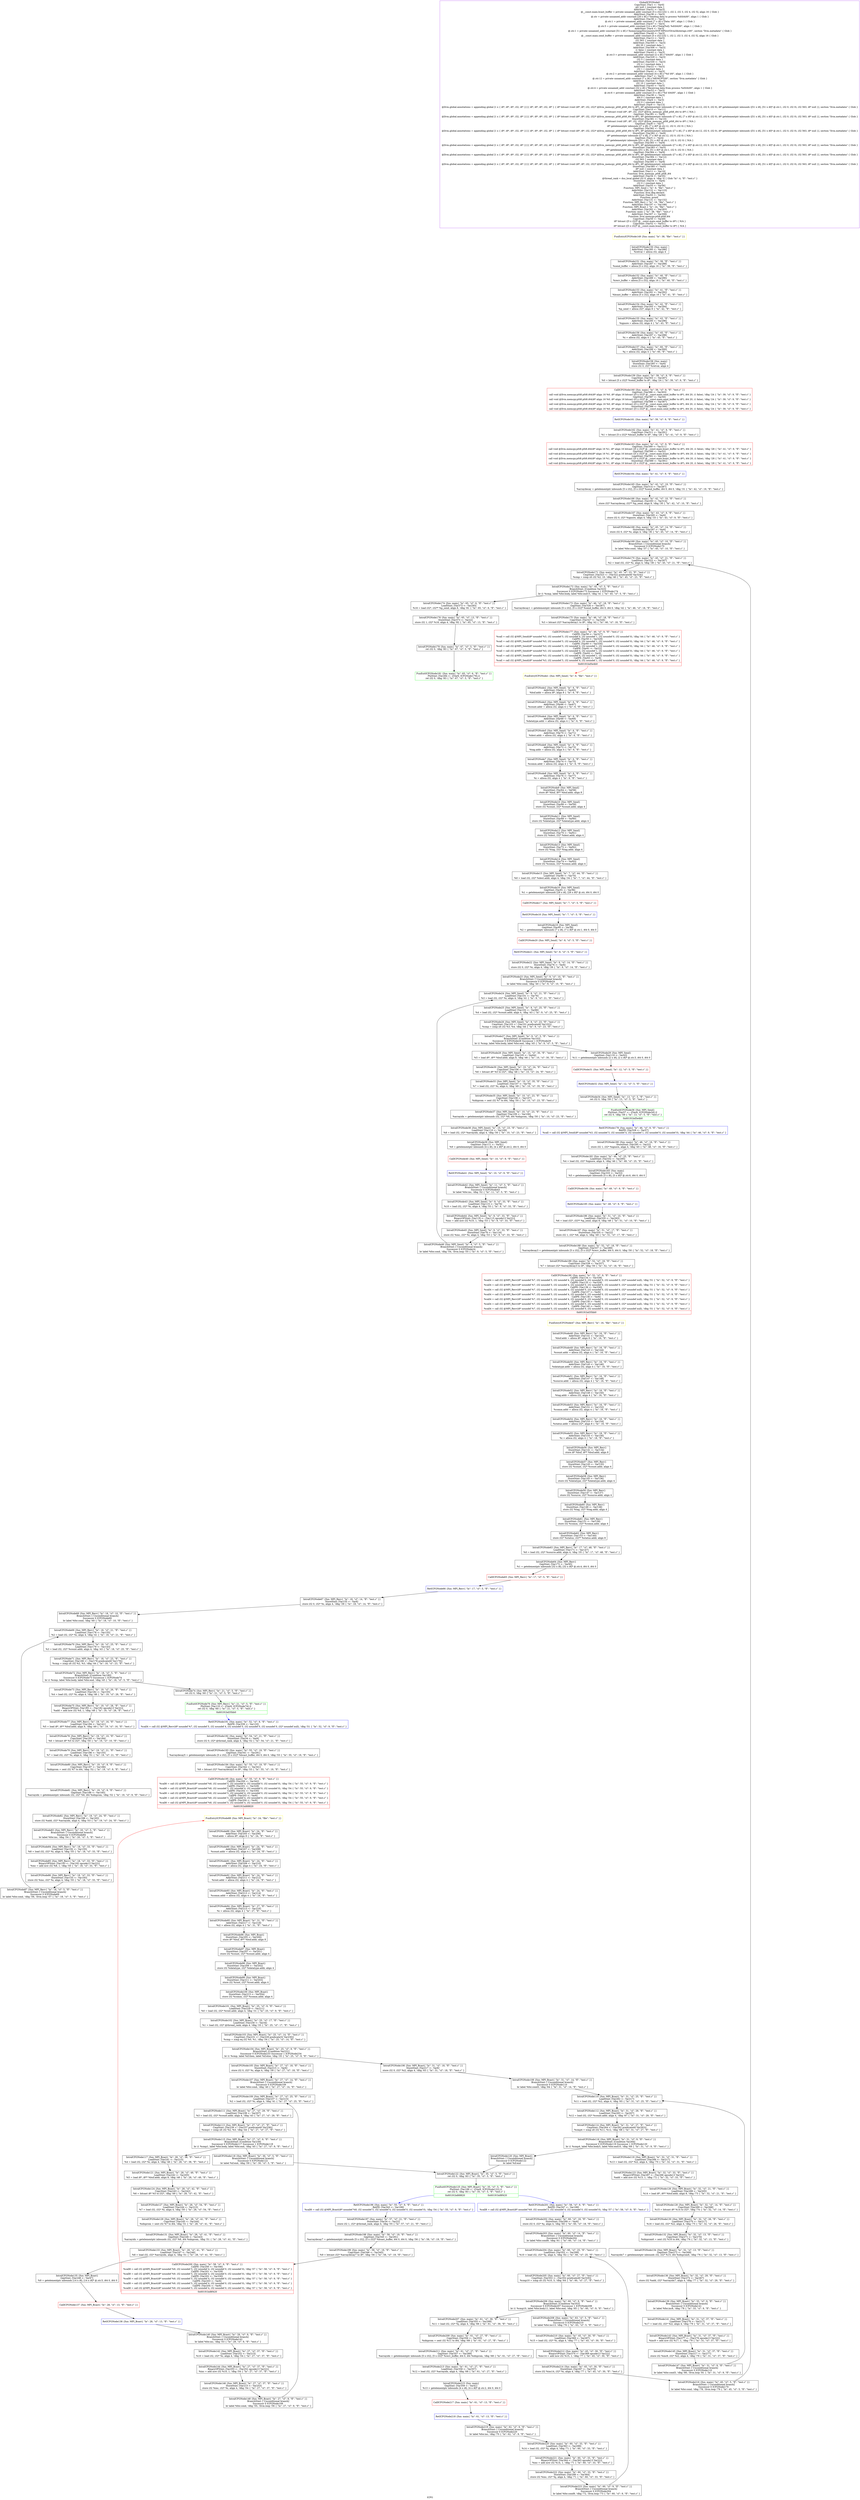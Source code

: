 digraph "ICFG" {
	label="ICFG";

	Node0x60191bd90450 [shape=record,color=purple,label="{GlobalICFGNode0\nCopyStmt: [Var1 \<-- Var0]  \n ptr null \{ constant data \}\nAddrStmt: [Var51 \<-- Var3]  \n @__const.main.bcast_buffer = private unnamed_addr constant [5 x i32] [i32 1, i32 2, i32 3, i32 4, i32 5], align 16 \{ Glob  \}\nAddrStmt: [Var36 \<-- Var3]  \n @.str = private unnamed_addr constant [28 x i8] c\"Sending data to process %d\\0A\\00\", align 1 \{ Glob  \}\nAddrStmt: [Var39 \<-- Var3]  \n @.str.1 = private unnamed_addr constant [7 x i8] c\"Data: \\00\", align 1 \{ Glob  \}\nAddrStmt: [Var47 \<-- Var3]  \n @.str.5 = private unnamed_addr constant [14 x i8] c\"Data[%d]: %d\\0A\\00\", align 1 \{ Glob  \}\nAddrStmt: [Var4 \<-- Var3]  \n @.str.1 = private unnamed_addr constant [51 x i8] c\"/home/cang/Documents/SVF-MPI/svf-llvm/lib/extapi.c\\00\", section \"llvm.metadata\" \{ Glob  \}\nAddrStmt: [Var49 \<-- Var3]  \n @__const.main.send_buffer = private unnamed_addr constant [5 x i32] [i32 1, i32 2, i32 3, i32 4, i32 5], align 16 \{ Glob  \}\nAddrStmt: [Var12 \<-- Var3]  \n i32 563 \{ constant data \}\nAddrStmt: [Var305 \<-- Var3]  \n i64 20 \{ constant data \}\nAddrStmt: [Var306 \<-- Var3]  \n i1 false \{ constant data \}\nAddrStmt: [Var43 \<-- Var3]  \n @.str.3 = private unnamed_addr constant [2 x i8] c\"\\0A\\00\", align 1 \{ Glob  \}\nAddrStmt: [Var329 \<-- Var3]  \n i32 5 \{ constant data \}\nAddrStmt: [Var330 \<-- Var3]  \n i32 4 \{ constant data \}\nAddrStmt: [Var22 \<-- Var3]  \n i32 1 \{ constant data \}\nAddrStmt: [Var41 \<-- Var3]  \n @.str.2 = private unnamed_addr constant [4 x i8] c\"%d \\00\", align 1 \{ Glob  \}\nAddrStmt: [Var7 \<-- Var3]  \n @.str.12 = private unnamed_addr constant [7 x i8] c\"MEMCPY\\00\", section \"llvm.metadata\" \{ Glob  \}\nAddrStmt: [Var324 \<-- Var3]  \n i32 10 \{ constant data \}\nAddrStmt: [Var45 \<-- Var3]  \n @.str.4 = private unnamed_addr constant [32 x i8] c\"Receiving data from process %d\\0A\\00\", align 1 \{ Glob  \}\nAddrStmt: [Var53 \<-- Var3]  \n @.str.6 = private unnamed_addr constant [5 x i8] c\"%d \\0A\\00\", align 1 \{ Glob  \}\nAddrStmt: [Var38 \<-- Var3]  \n i64 0 \{ constant data \}\nAddrStmt: [Var6 \<-- Var3]  \n i32 0 \{ constant data \}\nAddrStmt: [Var9 \<-- Var13]  \n @llvm.global.annotations = appending global [1 x \{ i8*, i8*, i8*, i32, i8* \}] [\{ i8*, i8*, i8*, i32, i8* \} \{ i8* bitcast (void (i8*, i8*, i32, i32)* @llvm_memcpy_p0i8_p0i8_i64 to i8*), i8* getelementptr inbounds ([7 x i8], [7 x i8]* @.str.12, i32 0, i32 0), i8* getelementptr inbounds ([51 x i8], [51 x i8]* @.str.1, i32 0, i32 0), i32 563, i8* null \}], section \"llvm.metadata\" \{ Glob  \}\nCopyStmt: [Var10 \<-- Var11]  \n i8* bitcast (void (i8*, i8*, i32, i32)* @llvm_memcpy_p0i8_p0i8_i64 to i8*) \{ N/A \}\nGepStmt: [Var381 \<-- Var9]  \n @llvm.global.annotations = appending global [1 x \{ i8*, i8*, i8*, i32, i8* \}] [\{ i8*, i8*, i8*, i32, i8* \} \{ i8* bitcast (void (i8*, i8*, i32, i32)* @llvm_memcpy_p0i8_p0i8_i64 to i8*), i8* getelementptr inbounds ([7 x i8], [7 x i8]* @.str.12, i32 0, i32 0), i8* getelementptr inbounds ([51 x i8], [51 x i8]* @.str.1, i32 0, i32 0), i32 563, i8* null \}], section \"llvm.metadata\" \{ Glob  \}\nStoreStmt: [Var381 \<-- Var10]  \n i8* bitcast (void (i8*, i8*, i32, i32)* @llvm_memcpy_p0i8_p0i8_i64 to i8*) \{ N/A \}\nGepStmt: [Var8 \<-- Var7]  \n i8* getelementptr inbounds ([7 x i8], [7 x i8]* @.str.12, i32 0, i32 0) \{ N/A \}\nGepStmt: [Var382 \<-- Var9]  \n @llvm.global.annotations = appending global [1 x \{ i8*, i8*, i8*, i32, i8* \}] [\{ i8*, i8*, i8*, i32, i8* \} \{ i8* bitcast (void (i8*, i8*, i32, i32)* @llvm_memcpy_p0i8_p0i8_i64 to i8*), i8* getelementptr inbounds ([7 x i8], [7 x i8]* @.str.12, i32 0, i32 0), i8* getelementptr inbounds ([51 x i8], [51 x i8]* @.str.1, i32 0, i32 0), i32 563, i8* null \}], section \"llvm.metadata\" \{ Glob  \}\nStoreStmt: [Var382 \<-- Var8]  \n i8* getelementptr inbounds ([7 x i8], [7 x i8]* @.str.12, i32 0, i32 0) \{ N/A \}\nGepStmt: [Var5 \<-- Var4]  \n i8* getelementptr inbounds ([51 x i8], [51 x i8]* @.str.1, i32 0, i32 0) \{ N/A \}\nGepStmt: [Var383 \<-- Var9]  \n @llvm.global.annotations = appending global [1 x \{ i8*, i8*, i8*, i32, i8* \}] [\{ i8*, i8*, i8*, i32, i8* \} \{ i8* bitcast (void (i8*, i8*, i32, i32)* @llvm_memcpy_p0i8_p0i8_i64 to i8*), i8* getelementptr inbounds ([7 x i8], [7 x i8]* @.str.12, i32 0, i32 0), i8* getelementptr inbounds ([51 x i8], [51 x i8]* @.str.1, i32 0, i32 0), i32 563, i8* null \}], section \"llvm.metadata\" \{ Glob  \}\nStoreStmt: [Var383 \<-- Var5]  \n i8* getelementptr inbounds ([51 x i8], [51 x i8]* @.str.1, i32 0, i32 0) \{ N/A \}\nGepStmt: [Var384 \<-- Var9]  \n @llvm.global.annotations = appending global [1 x \{ i8*, i8*, i8*, i32, i8* \}] [\{ i8*, i8*, i8*, i32, i8* \} \{ i8* bitcast (void (i8*, i8*, i32, i32)* @llvm_memcpy_p0i8_p0i8_i64 to i8*), i8* getelementptr inbounds ([7 x i8], [7 x i8]* @.str.12, i32 0, i32 0), i8* getelementptr inbounds ([51 x i8], [51 x i8]* @.str.1, i32 0, i32 0), i32 563, i8* null \}], section \"llvm.metadata\" \{ Glob  \}\nStoreStmt: [Var384 \<-- Var12]  \n i32 563 \{ constant data \}\nGepStmt: [Var385 \<-- Var9]  \n @llvm.global.annotations = appending global [1 x \{ i8*, i8*, i8*, i32, i8* \}] [\{ i8*, i8*, i8*, i32, i8* \} \{ i8* bitcast (void (i8*, i8*, i32, i32)* @llvm_memcpy_p0i8_p0i8_i64 to i8*), i8* getelementptr inbounds ([7 x i8], [7 x i8]* @.str.12, i32 0, i32 0), i8* getelementptr inbounds ([51 x i8], [51 x i8]* @.str.1, i32 0, i32 0), i32 563, i8* null \}], section \"llvm.metadata\" \{ Glob  \}\nStoreStmt: [Var385 \<-- Var0]  \n i8* null \{ constant data \}\nAddrStmt: [Var11 \<-- Var14]  \nFunction: llvm_memcpy_p0i8_p0i8_i64 \nAddrStmt: [Var34 \<-- Var35]  \n @thread_rank = dso_local global i32 0, align 4, !dbg !0 \{ Glob \"ln\": 4, \"fl\": \"test.c\" \}\nStoreStmt: [Var34 \<-- Var6]  \n i32 0 \{ constant data \}\nAddrStmt: [Var55 \<-- Var56]  \nFunction: MPI_Send \{ \"ln\": 6, \"file\": \"test.c\" \}\nAddrStmt: [Var122 \<-- Var123]  \nFunction: llvm.dbg.declare \nAddrStmt: [Var93 \<-- Var94]  \nFunction: printf \nAddrStmt: [Var131 \<-- Var132]  \nFunction: MPI_Recv \{ \"ln\": 16, \"file\": \"test.c\" \}\nAddrStmt: [Var197 \<-- Var198]  \nFunction: MPI_Bcast \{ \"ln\": 24, \"file\": \"test.c\" \}\nAddrStmt: [Var282 \<-- Var283]  \nFunction: main \{ \"ln\": 38, \"file\": \"test.c\" \}\nAddrStmt: [Var307 \<-- Var308]  \nFunction: llvm.memcpy.p0i8.p0i8.i64 \nCopyStmt: [Var50 \<-- Var49]  \n i8* bitcast ([5 x i32]* @__const.main.send_buffer to i8*) \{ N/A \}\nCopyStmt: [Var52 \<-- Var51]  \n i8* bitcast ([5 x i32]* @__const.main.bcast_buffer to i8*) \{ N/A \}}"];
	Node0x60191bd90450 -> Node0x60191bd7d580[style=solid];
	Node0x60191bdc6960 [shape=record,color=yellow,label="{FunEntryICFGNode1 \{fun: MPI_Send\{ \"ln\": 6, \"file\": \"test.c\" \}\}}"];
	Node0x60191bdc6960 -> Node0x60191bd69690[style=solid];
	Node0x60191bd69690 [shape=record,color=black,label="{IntraICFGNode2 \{fun: MPI_Send\{ \"ln\": 6, \"fl\": \"test.c\" \}\}\nAddrStmt: [Var64 \<-- Var65]  \n   %buf.addr = alloca i8*, align 8 \{ \"ln\": 6, \"fl\": \"test.c\" \}}"];
	Node0x60191bd69690 -> Node0x60191bd4aa20[style=solid];
	Node0x60191bd4aa20 [shape=record,color=black,label="{IntraICFGNode3 \{fun: MPI_Send\{ \"ln\": 6, \"fl\": \"test.c\" \}\}\nAddrStmt: [Var66 \<-- Var67]  \n   %count.addr = alloca i32, align 4 \{ \"ln\": 6, \"fl\": \"test.c\" \}}"];
	Node0x60191bd4aa20 -> Node0x60191bd4ac70[style=solid];
	Node0x60191bd4ac70 [shape=record,color=black,label="{IntraICFGNode4 \{fun: MPI_Send\{ \"ln\": 6, \"fl\": \"test.c\" \}\}\nAddrStmt: [Var68 \<-- Var69]  \n   %datatype.addr = alloca i32, align 4 \{ \"ln\": 6, \"fl\": \"test.c\" \}}"];
	Node0x60191bd4ac70 -> Node0x60191bd88d40[style=solid];
	Node0x60191bd88d40 [shape=record,color=black,label="{IntraICFGNode5 \{fun: MPI_Send\{ \"ln\": 6, \"fl\": \"test.c\" \}\}\nAddrStmt: [Var70 \<-- Var71]  \n   %dest.addr = alloca i32, align 4 \{ \"ln\": 6, \"fl\": \"test.c\" \}}"];
	Node0x60191bd88d40 -> Node0x60191bd88f90[style=solid];
	Node0x60191bd88f90 [shape=record,color=black,label="{IntraICFGNode6 \{fun: MPI_Send\{ \"ln\": 6, \"fl\": \"test.c\" \}\}\nAddrStmt: [Var72 \<-- Var73]  \n   %tag.addr = alloca i32, align 4 \{ \"ln\": 6, \"fl\": \"test.c\" \}}"];
	Node0x60191bd88f90 -> Node0x60191bda13a0[style=solid];
	Node0x60191bda13a0 [shape=record,color=black,label="{IntraICFGNode7 \{fun: MPI_Send\{ \"ln\": 6, \"fl\": \"test.c\" \}\}\nAddrStmt: [Var74 \<-- Var75]  \n   %comm.addr = alloca i32, align 4 \{ \"ln\": 6, \"fl\": \"test.c\" \}}"];
	Node0x60191bda13a0 -> Node0x60191bda1630[style=solid];
	Node0x60191bda1630 [shape=record,color=black,label="{IntraICFGNode8 \{fun: MPI_Send\{ \"ln\": 9, \"fl\": \"test.c\" \}\}\nAddrStmt: [Var76 \<-- Var77]  \n   %i = alloca i32, align 4 \{ \"ln\": 9, \"fl\": \"test.c\" \}}"];
	Node0x60191bda1630 -> Node0x60191bd8cd50[style=solid];
	Node0x60191bd8cd50 [shape=record,color=black,label="{IntraICFGNode9 \{fun: MPI_Send\}\nStoreStmt: [Var64 \<-- Var58]  \n   store i8* %buf, i8** %buf.addr, align 8 }"];
	Node0x60191bd8cd50 -> Node0x60191bd8cfb0[style=solid];
	Node0x60191bd8cfb0 [shape=record,color=black,label="{IntraICFGNode10 \{fun: MPI_Send\}\nStoreStmt: [Var66 \<-- Var59]  \n   store i32 %count, i32* %count.addr, align 4 }"];
	Node0x60191bd8cfb0 -> Node0x60191bdaadf0[style=solid];
	Node0x60191bdaadf0 [shape=record,color=black,label="{IntraICFGNode11 \{fun: MPI_Send\}\nStoreStmt: [Var68 \<-- Var60]  \n   store i32 %datatype, i32* %datatype.addr, align 4 }"];
	Node0x60191bdaadf0 -> Node0x60191bdab080[style=solid];
	Node0x60191bdab080 [shape=record,color=black,label="{IntraICFGNode12 \{fun: MPI_Send\}\nStoreStmt: [Var70 \<-- Var61]  \n   store i32 %dest, i32* %dest.addr, align 4 }"];
	Node0x60191bdab080 -> Node0x60191bdd3440[style=solid];
	Node0x60191bdd3440 [shape=record,color=black,label="{IntraICFGNode13 \{fun: MPI_Send\}\nStoreStmt: [Var72 \<-- Var62]  \n   store i32 %tag, i32* %tag.addr, align 4 }"];
	Node0x60191bdd3440 -> Node0x60191bdd36d0[style=solid];
	Node0x60191bdd36d0 [shape=record,color=black,label="{IntraICFGNode14 \{fun: MPI_Send\}\nStoreStmt: [Var74 \<-- Var63]  \n   store i32 %comm, i32* %comm.addr, align 4 }"];
	Node0x60191bdd36d0 -> Node0x60191bdd95f0[style=solid];
	Node0x60191bdd95f0 [shape=record,color=black,label="{IntraICFGNode15 \{fun: MPI_Send\{ \"ln\": 7, \"cl\": 44, \"fl\": \"test.c\" \}\}\nLoadStmt: [Var90 \<-- Var70]  \n   %0 = load i32, i32* %dest.addr, align 4, !dbg !34 \{ \"ln\": 7, \"cl\": 44, \"fl\": \"test.c\" \}}"];
	Node0x60191bdd95f0 -> Node0x60191bdd9880[style=solid];
	Node0x60191bdd9880 [shape=record,color=black,label="{IntraICFGNode16 \{fun: MPI_Send\}\nGepStmt: [Var91 \<-- Var36]  \n   %1 = getelementptr inbounds [28 x i8], [28 x i8]* @.str, i64 0, i64 0 }"];
	Node0x60191bdd9880 -> Node0x60191bd8ed80[style=solid];
	Node0x60191bd8ed80 [shape=record,color=red,label="{CallICFGNode17 \{fun: MPI_Send\{ \"ln\": 7, \"cl\": 5, \"fl\": \"test.c\" \}\}}"];
	Node0x60191bd8ed80 -> Node0x60191bd59a80[style=solid];
	Node0x60191bd59a80 [shape=record,color=blue,label="{RetICFGNode18 \{fun: MPI_Send\{ \"ln\": 7, \"cl\": 5, \"fl\": \"test.c\" \}\}}"];
	Node0x60191bd59a80 -> Node0x60191bd59dc0[style=solid];
	Node0x60191bd59dc0 [shape=record,color=black,label="{IntraICFGNode19 \{fun: MPI_Send\}\nGepStmt: [Var95 \<-- Var39]  \n   %2 = getelementptr inbounds [7 x i8], [7 x i8]* @.str.1, i64 0, i64 0 }"];
	Node0x60191bd59dc0 -> Node0x60191bda3c90[style=solid];
	Node0x60191bda3c90 [shape=record,color=red,label="{CallICFGNode20 \{fun: MPI_Send\{ \"ln\": 8, \"cl\": 5, \"fl\": \"test.c\" \}\}}"];
	Node0x60191bda3c90 -> Node0x60191bd64a60[style=solid];
	Node0x60191bd64a60 [shape=record,color=blue,label="{RetICFGNode21 \{fun: MPI_Send\{ \"ln\": 8, \"cl\": 5, \"fl\": \"test.c\" \}\}}"];
	Node0x60191bd64a60 -> Node0x60191bd64d70[style=solid];
	Node0x60191bd64d70 [shape=record,color=black,label="{IntraICFGNode22 \{fun: MPI_Send\{ \"ln\": 9, \"cl\": 14, \"fl\": \"test.c\" \}\}\nStoreStmt: [Var76 \<-- Var6]  \n   store i32 0, i32* %i, align 4, !dbg !39 \{ \"ln\": 9, \"cl\": 14, \"fl\": \"test.c\" \}}"];
	Node0x60191bd64d70 -> Node0x60191bd8d4c0[style=solid];
	Node0x60191bd8d4c0 [shape=record,color=black,label="{IntraICFGNode23 \{fun: MPI_Send\{ \"ln\": 9, \"cl\": 10, \"fl\": \"test.c\" \}\}\nBranchStmt: [ Unconditional branch]\nSuccessor 0 ICFGNode24   \n   br label %for.cond, !dbg !40 \{ \"ln\": 9, \"cl\": 10, \"fl\": \"test.c\" \}}"];
	Node0x60191bd8d4c0 -> Node0x60191bd8d750[style=solid];
	Node0x60191bd8d750 [shape=record,color=black,label="{IntraICFGNode24 \{fun: MPI_Send\{ \"ln\": 9, \"cl\": 21, \"fl\": \"test.c\" \}\}\nLoadStmt: [Var101 \<-- Var76]  \n   %3 = load i32, i32* %i, align 4, !dbg !41 \{ \"ln\": 9, \"cl\": 21, \"fl\": \"test.c\" \}}"];
	Node0x60191bd8d750 -> Node0x60191bd8c620[style=solid];
	Node0x60191bd8c620 [shape=record,color=black,label="{IntraICFGNode25 \{fun: MPI_Send\{ \"ln\": 9, \"cl\": 25, \"fl\": \"test.c\" \}\}\nLoadStmt: [Var102 \<-- Var66]  \n   %4 = load i32, i32* %count.addr, align 4, !dbg !43 \{ \"ln\": 9, \"cl\": 25, \"fl\": \"test.c\" \}}"];
	Node0x60191bd8c620 -> Node0x60191bd8c8b0[style=solid];
	Node0x60191bd8c8b0 [shape=record,color=black,label="{IntraICFGNode26 \{fun: MPI_Send\{ \"ln\": 9, \"cl\": 23, \"fl\": \"test.c\" \}\}\nCmpStmt: [Var103 \<-- (Var101 predicate40 Var102)]  \n   %cmp = icmp slt i32 %3, %4, !dbg !44 \{ \"ln\": 9, \"cl\": 23, \"fl\": \"test.c\" \}}"];
	Node0x60191bd8c8b0 -> Node0x60191bd85f20[style=solid];
	Node0x60191bd85f20 [shape=record,color=black,label="{IntraICFGNode27 \{fun: MPI_Send\{ \"ln\": 9, \"cl\": 5, \"fl\": \"test.c\" \}\}\nBranchStmt: [Condition Var103]\nSuccessor 0 ICFGNode28   Successor 1 ICFGNode29   \n   br i1 %cmp, label %for.body, label %for.end, !dbg !45 \{ \"ln\": 9, \"cl\": 5, \"fl\": \"test.c\" \}}"];
	Node0x60191bd85f20 -> Node0x60191bd861d0[style=solid];
	Node0x60191bd85f20 -> Node0x60191bd7b6d0[style=solid];
	Node0x60191bd861d0 [shape=record,color=black,label="{IntraICFGNode28 \{fun: MPI_Send\{ \"ln\": 10, \"cl\": 30, \"fl\": \"test.c\" \}\}\nLoadStmt: [Var105 \<-- Var64]  \n   %5 = load i8*, i8** %buf.addr, align 8, !dbg !46 \{ \"ln\": 10, \"cl\": 30, \"fl\": \"test.c\" \}}"];
	Node0x60191bd861d0 -> Node0x60191bdc8b70[style=solid];
	Node0x60191bd7b6d0 [shape=record,color=black,label="{IntraICFGNode29 \{fun: MPI_Send\}\nGepStmt: [Var119 \<-- Var43]  \n   %11 = getelementptr inbounds [2 x i8], [2 x i8]* @.str.3, i64 0, i64 0 }"];
	Node0x60191bd7b6d0 -> Node0x60191bdc7540[style=solid];
	Node0x60191bdc8b70 [shape=record,color=black,label="{IntraICFGNode30 \{fun: MPI_Send\{ \"ln\": 10, \"cl\": 24, \"fl\": \"test.c\" \}\}\nCopyStmt: [Var106 \<-- Var105]  \n   %6 = bitcast i8* %5 to i32*, !dbg !48 \{ \"ln\": 10, \"cl\": 24, \"fl\": \"test.c\" \}}"];
	Node0x60191bdc8b70 -> Node0x60191bd91970[style=solid];
	Node0x60191bdc7540 [shape=record,color=red,label="{CallICFGNode31 \{fun: MPI_Send\{ \"ln\": 12, \"cl\": 5, \"fl\": \"test.c\" \}\}}"];
	Node0x60191bdc7540 -> Node0x60191bdc8ed0[style=solid];
	Node0x60191bdc8ed0 [shape=record,color=blue,label="{RetICFGNode32 \{fun: MPI_Send\{ \"ln\": 12, \"cl\": 5, \"fl\": \"test.c\" \}\}}"];
	Node0x60191bdc8ed0 -> Node0x60191bd91c00[style=solid];
	Node0x60191bd91970 [shape=record,color=black,label="{IntraICFGNode33 \{fun: MPI_Send\{ \"ln\": 10, \"cl\": 35, \"fl\": \"test.c\" \}\}\nLoadStmt: [Var107 \<-- Var76]  \n   %7 = load i32, i32* %i, align 4, !dbg !49 \{ \"ln\": 10, \"cl\": 35, \"fl\": \"test.c\" \}}"];
	Node0x60191bd91970 -> Node0x60191bda4b70[style=solid];
	Node0x60191bd91c00 [shape=record,color=black,label="{IntraICFGNode34 \{fun: MPI_Send\{ \"ln\": 13, \"cl\": 5, \"fl\": \"test.c\" \}\}\n   ret i32 0, !dbg !59 \{ \"ln\": 13, \"cl\": 5, \"fl\": \"test.c\" \}}"];
	Node0x60191bd91c00 -> Node0x60191bda4fe0[style=solid];
	Node0x60191bda4b70 [shape=record,color=black,label="{IntraICFGNode35 \{fun: MPI_Send\{ \"ln\": 10, \"cl\": 23, \"fl\": \"test.c\" \}\}\nCopyStmt: [Var108 \<-- Var107]  \n   %idxprom = sext i32 %7 to i64, !dbg !50 \{ \"ln\": 10, \"cl\": 23, \"fl\": \"test.c\" \}}"];
	Node0x60191bda4b70 -> Node0x60191bd79e50[style=solid];
	Node0x60191bda4fe0 [shape=record,color=green,label="{FunExitICFGNode36 \{fun: MPI_Send\}\nPhiStmt: [Var57 \<-- ([Var6, ICFGNode34],)]  \n   ret i32 0, !dbg !59 \{ \"ln\": 13, \"cl\": 5, \"fl\": \"test.c\" \}|{<s0>0x60191bd5e4b0}}"];
	Node0x60191bda4fe0:s0 -> Node0x60191bdd45e0[style=solid,color=blue];
	Node0x60191bd79e50 [shape=record,color=black,label="{IntraICFGNode37 \{fun: MPI_Send\{ \"ln\": 10, \"cl\": 23, \"fl\": \"test.c\" \}\}\nGepStmt: [Var109 \<-- Var106]  \n   %arrayidx = getelementptr inbounds i32, i32* %6, i64 %idxprom, !dbg !50 \{ \"ln\": 10, \"cl\": 23, \"fl\": \"test.c\" \}}"];
	Node0x60191bd79e50 -> Node0x60191bd7a0c0[style=solid];
	Node0x60191bd7a0c0 [shape=record,color=black,label="{IntraICFGNode38 \{fun: MPI_Send\{ \"ln\": 10, \"cl\": 23, \"fl\": \"test.c\" \}\}\nLoadStmt: [Var110 \<-- Var109]  \n   %8 = load i32, i32* %arrayidx, align 4, !dbg !50 \{ \"ln\": 10, \"cl\": 23, \"fl\": \"test.c\" \}}"];
	Node0x60191bd7a0c0 -> Node0x60191bda87b0[style=solid];
	Node0x60191bda87b0 [shape=record,color=black,label="{IntraICFGNode39 \{fun: MPI_Send\}\nGepStmt: [Var111 \<-- Var41]  \n   %9 = getelementptr inbounds [4 x i8], [4 x i8]* @.str.2, i64 0, i64 0 }"];
	Node0x60191bda87b0 -> Node0x60191bdbe700[style=solid];
	Node0x60191bdbe700 [shape=record,color=red,label="{CallICFGNode40 \{fun: MPI_Send\{ \"ln\": 10, \"cl\": 9, \"fl\": \"test.c\" \}\}}"];
	Node0x60191bdbe700 -> Node0x60191bd7a290[style=solid];
	Node0x60191bd7a290 [shape=record,color=blue,label="{RetICFGNode41 \{fun: MPI_Send\{ \"ln\": 10, \"cl\": 9, \"fl\": \"test.c\" \}\}}"];
	Node0x60191bd7a290 -> Node0x60191bda6e10[style=solid];
	Node0x60191bda6e10 [shape=record,color=black,label="{IntraICFGNode42 \{fun: MPI_Send\{ \"ln\": 11, \"cl\": 5, \"fl\": \"test.c\" \}\}\nBranchStmt: [ Unconditional branch]\nSuccessor 0 ICFGNode43   \n   br label %for.inc, !dbg !52 \{ \"ln\": 11, \"cl\": 5, \"fl\": \"test.c\" \}}"];
	Node0x60191bda6e10 -> Node0x60191bda70a0[style=solid];
	Node0x60191bda70a0 [shape=record,color=black,label="{IntraICFGNode43 \{fun: MPI_Send\{ \"ln\": 9, \"cl\": 33, \"fl\": \"test.c\" \}\}\nLoadStmt: [Var115 \<-- Var76]  \n   %10 = load i32, i32* %i, align 4, !dbg !53 \{ \"ln\": 9, \"cl\": 33, \"fl\": \"test.c\" \}}"];
	Node0x60191bda70a0 -> Node0x60191bda7330[style=solid];
	Node0x60191bda7330 [shape=record,color=black,label="{IntraICFGNode44 \{fun: MPI_Send\{ \"ln\": 9, \"cl\": 33, \"fl\": \"test.c\" \}\}\nBinaryOPStmt: [Var116 \<-- (Var115 opcode13 Var22)]  \n   %inc = add nsw i32 %10, 1, !dbg !53 \{ \"ln\": 9, \"cl\": 33, \"fl\": \"test.c\" \}}"];
	Node0x60191bda7330 -> Node0x60191bda7560[style=solid];
	Node0x60191bda7560 [shape=record,color=black,label="{IntraICFGNode45 \{fun: MPI_Send\{ \"ln\": 9, \"cl\": 33, \"fl\": \"test.c\" \}\}\nStoreStmt: [Var76 \<-- Var116]  \n   store i32 %inc, i32* %i, align 4, !dbg !53 \{ \"ln\": 9, \"cl\": 33, \"fl\": \"test.c\" \}}"];
	Node0x60191bda7560 -> Node0x60191bda77f0[style=solid];
	Node0x60191bda77f0 [shape=record,color=black,label="{IntraICFGNode46 \{fun: MPI_Send\{ \"ln\": 9, \"cl\": 5, \"fl\": \"test.c\" \}\}\nBranchStmt: [ Unconditional branch]\nSuccessor 0 ICFGNode24   \n   br label %for.cond, !dbg !54, !llvm.loop !55 \{ \"ln\": 9, \"cl\": 5, \"fl\": \"test.c\" \}}"];
	Node0x60191bda77f0 -> Node0x60191bd8d750[style=solid];
	Node0x60191bd8b890 [shape=record,color=yellow,label="{FunEntryICFGNode47 \{fun: MPI_Recv\{ \"ln\": 16, \"file\": \"test.c\" \}\}}"];
	Node0x60191bd8b890 -> Node0x60191bd8ba50[style=solid];
	Node0x60191bd8ba50 [shape=record,color=black,label="{IntraICFGNode48 \{fun: MPI_Recv\{ \"ln\": 16, \"fl\": \"test.c\" \}\}\nAddrStmt: [Var141 \<-- Var142]  \n   %buf.addr = alloca i8*, align 8 \{ \"ln\": 16, \"fl\": \"test.c\" \}}"];
	Node0x60191bd8ba50 -> Node0x60191bda5aa0[style=solid];
	Node0x60191bda5aa0 [shape=record,color=black,label="{IntraICFGNode49 \{fun: MPI_Recv\{ \"ln\": 16, \"fl\": \"test.c\" \}\}\nAddrStmt: [Var143 \<-- Var144]  \n   %count.addr = alloca i32, align 4 \{ \"ln\": 16, \"fl\": \"test.c\" \}}"];
	Node0x60191bda5aa0 -> Node0x60191bda5cf0[style=solid];
	Node0x60191bda5cf0 [shape=record,color=black,label="{IntraICFGNode50 \{fun: MPI_Recv\{ \"ln\": 16, \"fl\": \"test.c\" \}\}\nAddrStmt: [Var145 \<-- Var146]  \n   %datatype.addr = alloca i32, align 4 \{ \"ln\": 16, \"fl\": \"test.c\" \}}"];
	Node0x60191bda5cf0 -> Node0x60191bda5f40[style=solid];
	Node0x60191bda5f40 [shape=record,color=black,label="{IntraICFGNode51 \{fun: MPI_Recv\{ \"ln\": 16, \"fl\": \"test.c\" \}\}\nAddrStmt: [Var147 \<-- Var148]  \n   %source.addr = alloca i32, align 4 \{ \"ln\": 16, \"fl\": \"test.c\" \}}"];
	Node0x60191bda5f40 -> Node0x60191bdaa220[style=solid];
	Node0x60191bdaa220 [shape=record,color=black,label="{IntraICFGNode52 \{fun: MPI_Recv\{ \"ln\": 16, \"fl\": \"test.c\" \}\}\nAddrStmt: [Var149 \<-- Var150]  \n   %tag.addr = alloca i32, align 4 \{ \"ln\": 16, \"fl\": \"test.c\" \}}"];
	Node0x60191bdaa220 -> Node0x60191bdaa470[style=solid];
	Node0x60191bdaa470 [shape=record,color=black,label="{IntraICFGNode53 \{fun: MPI_Recv\{ \"ln\": 16, \"fl\": \"test.c\" \}\}\nAddrStmt: [Var151 \<-- Var152]  \n   %comm.addr = alloca i32, align 4 \{ \"ln\": 16, \"fl\": \"test.c\" \}}"];
	Node0x60191bdaa470 -> Node0x60191bdaa6c0[style=solid];
	Node0x60191bdaa6c0 [shape=record,color=black,label="{IntraICFGNode54 \{fun: MPI_Recv\{ \"ln\": 16, \"fl\": \"test.c\" \}\}\nAddrStmt: [Var153 \<-- Var154]  \n   %status.addr = alloca i32*, align 8 \{ \"ln\": 16, \"fl\": \"test.c\" \}}"];
	Node0x60191bdaa6c0 -> Node0x60191bd8b110[style=solid];
	Node0x60191bd8b110 [shape=record,color=black,label="{IntraICFGNode55 \{fun: MPI_Recv\{ \"ln\": 18, \"fl\": \"test.c\" \}\}\nAddrStmt: [Var155 \<-- Var156]  \n   %i = alloca i32, align 4 \{ \"ln\": 18, \"fl\": \"test.c\" \}}"];
	Node0x60191bd8b110 -> Node0x60191bd8b360[style=solid];
	Node0x60191bd8b360 [shape=record,color=black,label="{IntraICFGNode56 \{fun: MPI_Recv\}\nStoreStmt: [Var141 \<-- Var134]  \n   store i8* %buf, i8** %buf.addr, align 8 }"];
	Node0x60191bd8b360 -> Node0x60191bdbd420[style=solid];
	Node0x60191bdbd420 [shape=record,color=black,label="{IntraICFGNode57 \{fun: MPI_Recv\}\nStoreStmt: [Var143 \<-- Var135]  \n   store i32 %count, i32* %count.addr, align 4 }"];
	Node0x60191bdbd420 -> Node0x60191bdbd670[style=solid];
	Node0x60191bdbd670 [shape=record,color=black,label="{IntraICFGNode58 \{fun: MPI_Recv\}\nStoreStmt: [Var145 \<-- Var136]  \n   store i32 %datatype, i32* %datatype.addr, align 4 }"];
	Node0x60191bdbd670 -> Node0x60191bdbd8c0[style=solid];
	Node0x60191bdbd8c0 [shape=record,color=black,label="{IntraICFGNode59 \{fun: MPI_Recv\}\nStoreStmt: [Var147 \<-- Var137]  \n   store i32 %source, i32* %source.addr, align 4 }"];
	Node0x60191bdbd8c0 -> Node0x60191bd5ebd0[style=solid];
	Node0x60191bd5ebd0 [shape=record,color=black,label="{IntraICFGNode60 \{fun: MPI_Recv\}\nStoreStmt: [Var149 \<-- Var138]  \n   store i32 %tag, i32* %tag.addr, align 4 }"];
	Node0x60191bd5ebd0 -> Node0x60191bd5ee20[style=solid];
	Node0x60191bd5ee20 [shape=record,color=black,label="{IntraICFGNode61 \{fun: MPI_Recv\}\nStoreStmt: [Var151 \<-- Var139]  \n   store i32 %comm, i32* %comm.addr, align 4 }"];
	Node0x60191bd5ee20 -> Node0x60191bda5440[style=solid];
	Node0x60191bda5440 [shape=record,color=black,label="{IntraICFGNode62 \{fun: MPI_Recv\}\nStoreStmt: [Var153 \<-- Var140]  \n   store i32* %status, i32** %status.addr, align 8 }"];
	Node0x60191bda5440 -> Node0x60191bda5690[style=solid];
	Node0x60191bda5690 [shape=record,color=black,label="{IntraICFGNode63 \{fun: MPI_Recv\{ \"ln\": 17, \"cl\": 48, \"fl\": \"test.c\" \}\}\nLoadStmt: [Var171 \<-- Var147]  \n   %0 = load i32, i32* %source.addr, align 4, !dbg !35 \{ \"ln\": 17, \"cl\": 48, \"fl\": \"test.c\" \}}"];
	Node0x60191bda5690 -> Node0x60191bda58e0[style=solid];
	Node0x60191bda58e0 [shape=record,color=black,label="{IntraICFGNode64 \{fun: MPI_Recv\}\nGepStmt: [Var172 \<-- Var45]  \n   %1 = getelementptr inbounds [32 x i8], [32 x i8]* @.str.4, i64 0, i64 0 }"];
	Node0x60191bda58e0 -> Node0x60191bd34c50[style=solid];
	Node0x60191bd34c50 [shape=record,color=red,label="{CallICFGNode65 \{fun: MPI_Recv\{ \"ln\": 17, \"cl\": 5, \"fl\": \"test.c\" \}\}}"];
	Node0x60191bd34c50 -> Node0x60191bdbe9c0[style=solid];
	Node0x60191bdbe9c0 [shape=record,color=blue,label="{RetICFGNode66 \{fun: MPI_Recv\{ \"ln\": 17, \"cl\": 5, \"fl\": \"test.c\" \}\}}"];
	Node0x60191bdbe9c0 -> Node0x60191bdbecc0[style=solid];
	Node0x60191bdbecc0 [shape=record,color=black,label="{IntraICFGNode67 \{fun: MPI_Recv\{ \"ln\": 18, \"cl\": 14, \"fl\": \"test.c\" \}\}\nStoreStmt: [Var155 \<-- Var6]  \n   store i32 0, i32* %i, align 4, !dbg !39 \{ \"ln\": 18, \"cl\": 14, \"fl\": \"test.c\" \}}"];
	Node0x60191bdbecc0 -> Node0x60191bd7cf10[style=solid];
	Node0x60191bd7cf10 [shape=record,color=black,label="{IntraICFGNode68 \{fun: MPI_Recv\{ \"ln\": 18, \"cl\": 10, \"fl\": \"test.c\" \}\}\nBranchStmt: [ Unconditional branch]\nSuccessor 0 ICFGNode69   \n   br label %for.cond, !dbg !40 \{ \"ln\": 18, \"cl\": 10, \"fl\": \"test.c\" \}}"];
	Node0x60191bd7cf10 -> Node0x60191bd7d160[style=solid];
	Node0x60191bd7d160 [shape=record,color=black,label="{IntraICFGNode69 \{fun: MPI_Recv\{ \"ln\": 18, \"cl\": 21, \"fl\": \"test.c\" \}\}\nLoadStmt: [Var178 \<-- Var155]  \n   %2 = load i32, i32* %i, align 4, !dbg !41 \{ \"ln\": 18, \"cl\": 21, \"fl\": \"test.c\" \}}"];
	Node0x60191bd7d160 -> Node0x60191bd7d3b0[style=solid];
	Node0x60191bd7d3b0 [shape=record,color=black,label="{IntraICFGNode70 \{fun: MPI_Recv\{ \"ln\": 18, \"cl\": 25, \"fl\": \"test.c\" \}\}\nLoadStmt: [Var179 \<-- Var143]  \n   %3 = load i32, i32* %count.addr, align 4, !dbg !43 \{ \"ln\": 18, \"cl\": 25, \"fl\": \"test.c\" \}}"];
	Node0x60191bd7d3b0 -> Node0x60191bd9f810[style=solid];
	Node0x60191bd9f810 [shape=record,color=black,label="{IntraICFGNode71 \{fun: MPI_Recv\{ \"ln\": 18, \"cl\": 23, \"fl\": \"test.c\" \}\}\nCmpStmt: [Var180 \<-- (Var178 predicate40 Var179)]  \n   %cmp = icmp slt i32 %2, %3, !dbg !44 \{ \"ln\": 18, \"cl\": 23, \"fl\": \"test.c\" \}}"];
	Node0x60191bd9f810 -> Node0x60191bd9faa0[style=solid];
	Node0x60191bd9faa0 [shape=record,color=black,label="{IntraICFGNode72 \{fun: MPI_Recv\{ \"ln\": 18, \"cl\": 5, \"fl\": \"test.c\" \}\}\nBranchStmt: [Condition Var180]\nSuccessor 0 ICFGNode73   Successor 1 ICFGNode74   \n   br i1 %cmp, label %for.body, label %for.end, !dbg !45 \{ \"ln\": 18, \"cl\": 5, \"fl\": \"test.c\" \}}"];
	Node0x60191bd9faa0 -> Node0x60191bda2ea0[style=solid];
	Node0x60191bd9faa0 -> Node0x60191bda3110[style=solid];
	Node0x60191bda2ea0 [shape=record,color=black,label="{IntraICFGNode73 \{fun: MPI_Recv\{ \"ln\": 19, \"cl\": 26, \"fl\": \"test.c\" \}\}\nLoadStmt: [Var182 \<-- Var155]  \n   %4 = load i32, i32* %i, align 4, !dbg !46 \{ \"ln\": 19, \"cl\": 26, \"fl\": \"test.c\" \}}"];
	Node0x60191bda2ea0 -> Node0x60191bda33a0[style=solid];
	Node0x60191bda3110 [shape=record,color=black,label="{IntraICFGNode74 \{fun: MPI_Recv\{ \"ln\": 21, \"cl\": 5, \"fl\": \"test.c\" \}\}\n   ret i32 0, !dbg !60 \{ \"ln\": 21, \"cl\": 5, \"fl\": \"test.c\" \}}"];
	Node0x60191bda3110 -> Node0x60191bd62c30[style=solid];
	Node0x60191bda33a0 [shape=record,color=black,label="{IntraICFGNode75 \{fun: MPI_Recv\{ \"ln\": 19, \"cl\": 28, \"fl\": \"test.c\" \}\}\nBinaryOPStmt: [Var183 \<-- (Var182 opcode13 Var22)]  \n   %add = add nsw i32 %4, 1, !dbg !48 \{ \"ln\": 19, \"cl\": 28, \"fl\": \"test.c\" \}}"];
	Node0x60191bda33a0 -> Node0x60191bd62ea0[style=solid];
	Node0x60191bd62c30 [shape=record,color=green,label="{FunExitICFGNode76 \{fun: MPI_Recv\{ \"ln\": 21, \"cl\": 5, \"fl\": \"test.c\" \}\}\nPhiStmt: [Var133 \<-- ([Var6, ICFGNode74],)]  \n   ret i32 0, !dbg !60 \{ \"ln\": 21, \"cl\": 5, \"fl\": \"test.c\" \}|{<s0>0x60191bd35bb0}}"];
	Node0x60191bd62c30:s0 -> Node0x60191bd8a1b0[style=solid,color=blue];
	Node0x60191bd62ea0 [shape=record,color=black,label="{IntraICFGNode77 \{fun: MPI_Recv\{ \"ln\": 19, \"cl\": 16, \"fl\": \"test.c\" \}\}\nLoadStmt: [Var184 \<-- Var141]  \n   %5 = load i8*, i8** %buf.addr, align 8, !dbg !49 \{ \"ln\": 19, \"cl\": 16, \"fl\": \"test.c\" \}}"];
	Node0x60191bd62ea0 -> Node0x60191bd928e0[style=solid];
	Node0x60191bd928e0 [shape=record,color=black,label="{IntraICFGNode78 \{fun: MPI_Recv\{ \"ln\": 19, \"cl\": 10, \"fl\": \"test.c\" \}\}\nCopyStmt: [Var185 \<-- Var184]  \n   %6 = bitcast i8* %5 to i32*, !dbg !50 \{ \"ln\": 19, \"cl\": 10, \"fl\": \"test.c\" \}}"];
	Node0x60191bd928e0 -> Node0x60191bd92b70[style=solid];
	Node0x60191bd92b70 [shape=record,color=black,label="{IntraICFGNode79 \{fun: MPI_Recv\{ \"ln\": 19, \"cl\": 21, \"fl\": \"test.c\" \}\}\nLoadStmt: [Var186 \<-- Var155]  \n   %7 = load i32, i32* %i, align 4, !dbg !51 \{ \"ln\": 19, \"cl\": 21, \"fl\": \"test.c\" \}}"];
	Node0x60191bd92b70 -> Node0x60191bd92e00[style=solid];
	Node0x60191bd92e00 [shape=record,color=black,label="{IntraICFGNode80 \{fun: MPI_Recv\{ \"ln\": 19, \"cl\": 9, \"fl\": \"test.c\" \}\}\nCopyStmt: [Var187 \<-- Var186]  \n   %idxprom = sext i32 %7 to i64, !dbg !52 \{ \"ln\": 19, \"cl\": 9, \"fl\": \"test.c\" \}}"];
	Node0x60191bd92e00 -> Node0x60191bdbdbb0[style=solid];
	Node0x60191bdbdbb0 [shape=record,color=black,label="{IntraICFGNode81 \{fun: MPI_Recv\{ \"ln\": 19, \"cl\": 9, \"fl\": \"test.c\" \}\}\nGepStmt: [Var188 \<-- Var185]  \n   %arrayidx = getelementptr inbounds i32, i32* %6, i64 %idxprom, !dbg !52 \{ \"ln\": 19, \"cl\": 9, \"fl\": \"test.c\" \}}"];
	Node0x60191bdbdbb0 -> Node0x60191bdbde40[style=solid];
	Node0x60191bdbde40 [shape=record,color=black,label="{IntraICFGNode82 \{fun: MPI_Recv\{ \"ln\": 19, \"cl\": 24, \"fl\": \"test.c\" \}\}\nStoreStmt: [Var188 \<-- Var183]  \n   store i32 %add, i32* %arrayidx, align 4, !dbg !53 \{ \"ln\": 19, \"cl\": 24, \"fl\": \"test.c\" \}}"];
	Node0x60191bdbde40 -> Node0x60191bdc3110[style=solid];
	Node0x60191bdc3110 [shape=record,color=black,label="{IntraICFGNode83 \{fun: MPI_Recv\{ \"ln\": 20, \"cl\": 5, \"fl\": \"test.c\" \}\}\nBranchStmt: [ Unconditional branch]\nSuccessor 0 ICFGNode84   \n   br label %for.inc, !dbg !54 \{ \"ln\": 20, \"cl\": 5, \"fl\": \"test.c\" \}}"];
	Node0x60191bdc3110 -> Node0x60191bdc33a0[style=solid];
	Node0x60191bdc33a0 [shape=record,color=black,label="{IntraICFGNode84 \{fun: MPI_Recv\{ \"ln\": 18, \"cl\": 33, \"fl\": \"test.c\" \}\}\nLoadStmt: [Var192 \<-- Var155]  \n   %8 = load i32, i32* %i, align 4, !dbg !55 \{ \"ln\": 18, \"cl\": 33, \"fl\": \"test.c\" \}}"];
	Node0x60191bdc33a0 -> Node0x60191bdc3630[style=solid];
	Node0x60191bdc3630 [shape=record,color=black,label="{IntraICFGNode85 \{fun: MPI_Recv\{ \"ln\": 18, \"cl\": 33, \"fl\": \"test.c\" \}\}\nBinaryOPStmt: [Var193 \<-- (Var192 opcode13 Var22)]  \n   %inc = add nsw i32 %8, 1, !dbg !55 \{ \"ln\": 18, \"cl\": 33, \"fl\": \"test.c\" \}}"];
	Node0x60191bdc3630 -> Node0x60191bd87310[style=solid];
	Node0x60191bd87310 [shape=record,color=black,label="{IntraICFGNode86 \{fun: MPI_Recv\{ \"ln\": 18, \"cl\": 33, \"fl\": \"test.c\" \}\}\nStoreStmt: [Var155 \<-- Var193]  \n   store i32 %inc, i32* %i, align 4, !dbg !55 \{ \"ln\": 18, \"cl\": 33, \"fl\": \"test.c\" \}}"];
	Node0x60191bd87310 -> Node0x60191bd875a0[style=solid];
	Node0x60191bd875a0 [shape=record,color=black,label="{IntraICFGNode87 \{fun: MPI_Recv\{ \"ln\": 18, \"cl\": 5, \"fl\": \"test.c\" \}\}\nBranchStmt: [ Unconditional branch]\nSuccessor 0 ICFGNode69   \n   br label %for.cond, !dbg !56, !llvm.loop !57 \{ \"ln\": 18, \"cl\": 5, \"fl\": \"test.c\" \}}"];
	Node0x60191bd875a0 -> Node0x60191bd7d160[style=solid];
	Node0x60191bd7f5c0 [shape=record,color=yellow,label="{FunEntryICFGNode88 \{fun: MPI_Bcast\{ \"ln\": 24, \"file\": \"test.c\" \}\}}"];
	Node0x60191bd7f5c0 -> Node0x60191bd7f780[style=solid];
	Node0x60191bd7f780 [shape=record,color=black,label="{IntraICFGNode89 \{fun: MPI_Bcast\{ \"ln\": 24, \"fl\": \"test.c\" \}\}\nAddrStmt: [Var205 \<-- Var206]  \n   %buf.addr = alloca i8*, align 8 \{ \"ln\": 24, \"fl\": \"test.c\" \}}"];
	Node0x60191bd7f780 -> Node0x60191bd7f9d0[style=solid];
	Node0x60191bd7f9d0 [shape=record,color=black,label="{IntraICFGNode90 \{fun: MPI_Bcast\{ \"ln\": 24, \"fl\": \"test.c\" \}\}\nAddrStmt: [Var207 \<-- Var208]  \n   %count.addr = alloca i32, align 4 \{ \"ln\": 24, \"fl\": \"test.c\" \}}"];
	Node0x60191bd7f9d0 -> Node0x60191bd65150[style=solid];
	Node0x60191bd65150 [shape=record,color=black,label="{IntraICFGNode91 \{fun: MPI_Bcast\{ \"ln\": 24, \"fl\": \"test.c\" \}\}\nAddrStmt: [Var209 \<-- Var210]  \n   %datatype.addr = alloca i32, align 4 \{ \"ln\": 24, \"fl\": \"test.c\" \}}"];
	Node0x60191bd65150 -> Node0x60191bd653a0[style=solid];
	Node0x60191bd653a0 [shape=record,color=black,label="{IntraICFGNode92 \{fun: MPI_Bcast\{ \"ln\": 24, \"fl\": \"test.c\" \}\}\nAddrStmt: [Var211 \<-- Var212]  \n   %root.addr = alloca i32, align 4 \{ \"ln\": 24, \"fl\": \"test.c\" \}}"];
	Node0x60191bd653a0 -> Node0x60191bd655f0[style=solid];
	Node0x60191bd655f0 [shape=record,color=black,label="{IntraICFGNode93 \{fun: MPI_Bcast\{ \"ln\": 24, \"fl\": \"test.c\" \}\}\nAddrStmt: [Var213 \<-- Var214]  \n   %comm.addr = alloca i32, align 4 \{ \"ln\": 24, \"fl\": \"test.c\" \}}"];
	Node0x60191bd655f0 -> Node0x60191bd79540[style=solid];
	Node0x60191bd79540 [shape=record,color=black,label="{IntraICFGNode94 \{fun: MPI_Bcast\{ \"ln\": 27, \"fl\": \"test.c\" \}\}\nAddrStmt: [Var215 \<-- Var216]  \n   %i = alloca i32, align 4 \{ \"ln\": 27, \"fl\": \"test.c\" \}}"];
	Node0x60191bd79540 -> Node0x60191bd79790[style=solid];
	Node0x60191bd79790 [shape=record,color=black,label="{IntraICFGNode95 \{fun: MPI_Bcast\{ \"ln\": 31, \"fl\": \"test.c\" \}\}\nAddrStmt: [Var217 \<-- Var218]  \n   %i2 = alloca i32, align 4 \{ \"ln\": 31, \"fl\": \"test.c\" \}}"];
	Node0x60191bd79790 -> Node0x60191bd799e0[style=solid];
	Node0x60191bd799e0 [shape=record,color=black,label="{IntraICFGNode96 \{fun: MPI_Bcast\}\nStoreStmt: [Var205 \<-- Var200]  \n   store i8* %buf, i8** %buf.addr, align 8 }"];
	Node0x60191bd799e0 -> Node0x60191bdbcc40[style=solid];
	Node0x60191bdbcc40 [shape=record,color=black,label="{IntraICFGNode97 \{fun: MPI_Bcast\}\nStoreStmt: [Var207 \<-- Var201]  \n   store i32 %count, i32* %count.addr, align 4 }"];
	Node0x60191bdbcc40 -> Node0x60191bdbce90[style=solid];
	Node0x60191bdbce90 [shape=record,color=black,label="{IntraICFGNode98 \{fun: MPI_Bcast\}\nStoreStmt: [Var209 \<-- Var202]  \n   store i32 %datatype, i32* %datatype.addr, align 4 }"];
	Node0x60191bdbce90 -> Node0x60191bdbd0e0[style=solid];
	Node0x60191bdbd0e0 [shape=record,color=black,label="{IntraICFGNode99 \{fun: MPI_Bcast\}\nStoreStmt: [Var211 \<-- Var203]  \n   store i32 %root, i32* %root.addr, align 4 }"];
	Node0x60191bdbd0e0 -> Node0x60191bdceb10[style=solid];
	Node0x60191bdceb10 [shape=record,color=black,label="{IntraICFGNode100 \{fun: MPI_Bcast\}\nStoreStmt: [Var213 \<-- Var204]  \n   store i32 %comm, i32* %comm.addr, align 4 }"];
	Node0x60191bdceb10 -> Node0x60191bdced60[style=solid];
	Node0x60191bdced60 [shape=record,color=black,label="{IntraICFGNode101 \{fun: MPI_Bcast\{ \"ln\": 25, \"cl\": 9, \"fl\": \"test.c\" \}\}\nLoadStmt: [Var229 \<-- Var211]  \n   %0 = load i32, i32* %root.addr, align 4, !dbg !31 \{ \"ln\": 25, \"cl\": 9, \"fl\": \"test.c\" \}}"];
	Node0x60191bdced60 -> Node0x60191bdcefb0[style=solid];
	Node0x60191bdcefb0 [shape=record,color=black,label="{IntraICFGNode102 \{fun: MPI_Bcast\{ \"ln\": 25, \"cl\": 17, \"fl\": \"test.c\" \}\}\nLoadStmt: [Var230 \<-- Var34]  \n   %1 = load i32, i32* @thread_rank, align 4, !dbg !33 \{ \"ln\": 25, \"cl\": 17, \"fl\": \"test.c\" \}}"];
	Node0x60191bdcefb0 -> Node0x60191bd5cb70[style=solid];
	Node0x60191bd5cb70 [shape=record,color=black,label="{IntraICFGNode103 \{fun: MPI_Bcast\{ \"ln\": 25, \"cl\": 14, \"fl\": \"test.c\" \}\}\nCmpStmt: [Var231 \<-- (Var229 predicate32 Var230)]  \n   %cmp = icmp eq i32 %0, %1, !dbg !34 \{ \"ln\": 25, \"cl\": 14, \"fl\": \"test.c\" \}}"];
	Node0x60191bd5cb70 -> Node0x60191bd5cdc0[style=solid];
	Node0x60191bd5cdc0 [shape=record,color=black,label="{IntraICFGNode104 \{fun: MPI_Bcast\{ \"ln\": 25, \"cl\": 9, \"fl\": \"test.c\" \}\}\nBranchStmt: [Condition Var231]\nSuccessor 0 ICFGNode233   Successor 1 ICFGNode234   \n   br i1 %cmp, label %if.then, label %if.else, !dbg !35 \{ \"ln\": 25, \"cl\": 9, \"fl\": \"test.c\" \}}"];
	Node0x60191bd5cdc0 -> Node0x60191bd5d010[style=solid];
	Node0x60191bd5cdc0 -> Node0x60191bd5a170[style=solid];
	Node0x60191bd5d010 [shape=record,color=black,label="{IntraICFGNode105 \{fun: MPI_Bcast\{ \"ln\": 27, \"cl\": 18, \"fl\": \"test.c\" \}\}\nStoreStmt: [Var215 \<-- Var6]  \n   store i32 0, i32* %i, align 4, !dbg !39 \{ \"ln\": 27, \"cl\": 18, \"fl\": \"test.c\" \}}"];
	Node0x60191bd5d010 -> Node0x60191bd5a3c0[style=solid];
	Node0x60191bd5a170 [shape=record,color=black,label="{IntraICFGNode106 \{fun: MPI_Bcast\{ \"ln\": 31, \"cl\": 18, \"fl\": \"test.c\" \}\}\nStoreStmt: [Var217 \<-- Var6]  \n   store i32 0, i32* %i2, align 4, !dbg !63 \{ \"ln\": 31, \"cl\": 18, \"fl\": \"test.c\" \}}"];
	Node0x60191bd5a170 -> Node0x60191bd5a610[style=solid];
	Node0x60191bd5a3c0 [shape=record,color=black,label="{IntraICFGNode107 \{fun: MPI_Bcast\{ \"ln\": 27, \"cl\": 14, \"fl\": \"test.c\" \}\}\nBranchStmt: [ Unconditional branch]\nSuccessor 0 ICFGNode109   \n   br label %for.cond, !dbg !40 \{ \"ln\": 27, \"cl\": 14, \"fl\": \"test.c\" \}}"];
	Node0x60191bd5a3c0 -> Node0x60191bd7c5b0[style=solid];
	Node0x60191bd5a610 [shape=record,color=black,label="{IntraICFGNode108 \{fun: MPI_Bcast\{ \"ln\": 31, \"cl\": 14, \"fl\": \"test.c\" \}\}\nBranchStmt: [ Unconditional branch]\nSuccessor 0 ICFGNode110   \n   br label %for.cond3, !dbg !64 \{ \"ln\": 31, \"cl\": 14, \"fl\": \"test.c\" \}}"];
	Node0x60191bd5a610 -> Node0x60191bd7c840[style=solid];
	Node0x60191bd7c5b0 [shape=record,color=black,label="{IntraICFGNode109 \{fun: MPI_Bcast\{ \"ln\": 27, \"cl\": 25, \"fl\": \"test.c\" \}\}\nLoadStmt: [Var237 \<-- Var215]  \n   %2 = load i32, i32* %i, align 4, !dbg !41 \{ \"ln\": 27, \"cl\": 25, \"fl\": \"test.c\" \}}"];
	Node0x60191bd7c5b0 -> Node0x60191bd7cad0[style=solid];
	Node0x60191bd7c840 [shape=record,color=black,label="{IntraICFGNode110 \{fun: MPI_Bcast\{ \"ln\": 31, \"cl\": 25, \"fl\": \"test.c\" \}\}\nLoadStmt: [Var262 \<-- Var217]  \n   %11 = load i32, i32* %i2, align 4, !dbg !65 \{ \"ln\": 31, \"cl\": 25, \"fl\": \"test.c\" \}}"];
	Node0x60191bd7c840 -> Node0x60191bd7edc0[style=solid];
	Node0x60191bd7cad0 [shape=record,color=black,label="{IntraICFGNode111 \{fun: MPI_Bcast\{ \"ln\": 27, \"cl\": 29, \"fl\": \"test.c\" \}\}\nLoadStmt: [Var238 \<-- Var207]  \n   %3 = load i32, i32* %count.addr, align 4, !dbg !43 \{ \"ln\": 27, \"cl\": 29, \"fl\": \"test.c\" \}}"];
	Node0x60191bd7cad0 -> Node0x60191bd7f050[style=solid];
	Node0x60191bd7edc0 [shape=record,color=black,label="{IntraICFGNode112 \{fun: MPI_Bcast\{ \"ln\": 31, \"cl\": 29, \"fl\": \"test.c\" \}\}\nLoadStmt: [Var263 \<-- Var207]  \n   %12 = load i32, i32* %count.addr, align 4, !dbg !67 \{ \"ln\": 31, \"cl\": 29, \"fl\": \"test.c\" \}}"];
	Node0x60191bd7edc0 -> Node0x60191bd7f2e0[style=solid];
	Node0x60191bd7f050 [shape=record,color=black,label="{IntraICFGNode113 \{fun: MPI_Bcast\{ \"ln\": 27, \"cl\": 27, \"fl\": \"test.c\" \}\}\nCmpStmt: [Var239 \<-- (Var237 predicate40 Var238)]  \n   %cmp1 = icmp slt i32 %2, %3, !dbg !44 \{ \"ln\": 27, \"cl\": 27, \"fl\": \"test.c\" \}}"];
	Node0x60191bd7f050 -> Node0x60191bda3f40[style=solid];
	Node0x60191bd7f2e0 [shape=record,color=black,label="{IntraICFGNode114 \{fun: MPI_Bcast\{ \"ln\": 31, \"cl\": 27, \"fl\": \"test.c\" \}\}\nCmpStmt: [Var264 \<-- (Var262 predicate40 Var263)]  \n   %cmp4 = icmp slt i32 %11, %12, !dbg !68 \{ \"ln\": 31, \"cl\": 27, \"fl\": \"test.c\" \}}"];
	Node0x60191bd7f2e0 -> Node0x60191bda41d0[style=solid];
	Node0x60191bda3f40 [shape=record,color=black,label="{IntraICFGNode115 \{fun: MPI_Bcast\{ \"ln\": 27, \"cl\": 9, \"fl\": \"test.c\" \}\}\nBranchStmt: [Condition Var239]\nSuccessor 0 ICFGNode117   Successor 1 ICFGNode118   \n   br i1 %cmp1, label %for.body, label %for.end, !dbg !45 \{ \"ln\": 27, \"cl\": 9, \"fl\": \"test.c\" \}}"];
	Node0x60191bda3f40 -> Node0x60191bda4480[style=solid];
	Node0x60191bda3f40 -> Node0x60191bdbef80[style=solid];
	Node0x60191bda41d0 [shape=record,color=black,label="{IntraICFGNode116 \{fun: MPI_Bcast\{ \"ln\": 31, \"cl\": 9, \"fl\": \"test.c\" \}\}\nBranchStmt: [Condition Var264]\nSuccessor 0 ICFGNode119   Successor 1 ICFGNode120   \n   br i1 %cmp4, label %for.body5, label %for.end10, !dbg !69 \{ \"ln\": 31, \"cl\": 9, \"fl\": \"test.c\" \}}"];
	Node0x60191bda41d0 -> Node0x60191bdbf230[style=solid];
	Node0x60191bda41d0 -> Node0x60191bdbf4a0[style=solid];
	Node0x60191bda4480 [shape=record,color=black,label="{IntraICFGNode117 \{fun: MPI_Bcast\{ \"ln\": 28, \"cl\": 38, \"fl\": \"test.c\" \}\}\nLoadStmt: [Var241 \<-- Var215]  \n   %4 = load i32, i32* %i, align 4, !dbg !46 \{ \"ln\": 28, \"cl\": 38, \"fl\": \"test.c\" \}}"];
	Node0x60191bda4480 -> Node0x60191bd84280[style=solid];
	Node0x60191bdbef80 [shape=record,color=black,label="{IntraICFGNode118 \{fun: MPI_Bcast\{ \"ln\": 30, \"cl\": 5, \"fl\": \"test.c\" \}\}\nBranchStmt: [ Unconditional branch]\nSuccessor 0 ICFGNode122   \n   br label %if.end, !dbg !59 \{ \"ln\": 30, \"cl\": 5, \"fl\": \"test.c\" \}}"];
	Node0x60191bdbef80 -> Node0x60191bd84510[style=solid];
	Node0x60191bdbf230 [shape=record,color=black,label="{IntraICFGNode119 \{fun: MPI_Bcast\{ \"ln\": 32, \"cl\": 31, \"fl\": \"test.c\" \}\}\nLoadStmt: [Var266 \<-- Var217]  \n   %13 = load i32, i32* %i2, align 4, !dbg !70 \{ \"ln\": 32, \"cl\": 31, \"fl\": \"test.c\" \}}"];
	Node0x60191bdbf230 -> Node0x60191bd847a0[style=solid];
	Node0x60191bdbf4a0 [shape=record,color=black,label="{IntraICFGNode120 \{fun: MPI_Bcast\}\nBranchStmt: [ Unconditional branch]\nSuccessor 0 ICFGNode122   \n   br label %if.end }"];
	Node0x60191bdbf4a0 -> Node0x60191bd84510[style=solid];
	Node0x60191bd84280 [shape=record,color=black,label="{IntraICFGNode121 \{fun: MPI_Bcast\{ \"ln\": 28, \"cl\": 49, \"fl\": \"test.c\" \}\}\nLoadStmt: [Var242 \<-- Var205]  \n   %5 = load i8*, i8** %buf.addr, align 8, !dbg !48 \{ \"ln\": 28, \"cl\": 49, \"fl\": \"test.c\" \}}"];
	Node0x60191bd84280 -> Node0x60191bdc6f10[style=solid];
	Node0x60191bd84510 [shape=record,color=black,label="{IntraICFGNode122 \{fun: MPI_Bcast\{ \"ln\": 35, \"cl\": 5, \"fl\": \"test.c\" \}\}\n   ret i32 0, !dbg !83 \{ \"ln\": 35, \"cl\": 5, \"fl\": \"test.c\" \}}"];
	Node0x60191bd84510 -> Node0x60191bdc71a0[style=solid];
	Node0x60191bd847a0 [shape=record,color=black,label="{IntraICFGNode123 \{fun: MPI_Bcast\{ \"ln\": 32, \"cl\": 33, \"fl\": \"test.c\" \}\}\nBinaryOPStmt: [Var267 \<-- (Var266 opcode13 Var22)]  \n   %add = add nsw i32 %13, 1, !dbg !72 \{ \"ln\": 32, \"cl\": 33, \"fl\": \"test.c\" \}}"];
	Node0x60191bd847a0 -> Node0x60191bdc7410[style=solid];
	Node0x60191bdc6f10 [shape=record,color=black,label="{IntraICFGNode124 \{fun: MPI_Bcast\{ \"ln\": 28, \"cl\": 42, \"fl\": \"test.c\" \}\}\nCopyStmt: [Var243 \<-- Var242]  \n   %6 = bitcast i8* %5 to i32*, !dbg !49 \{ \"ln\": 28, \"cl\": 42, \"fl\": \"test.c\" \}}"];
	Node0x60191bdc6f10 -> Node0x60191bd94090[style=solid];
	Node0x60191bdc71a0 [shape=record,color=green,label="{FunExitICFGNode125 \{fun: MPI_Bcast\{ \"ln\": 35, \"cl\": 5, \"fl\": \"test.c\" \}\}\nPhiStmt: [Var199 \<-- ([Var6, ICFGNode122],)]  \n   ret i32 0, !dbg !83 \{ \"ln\": 35, \"cl\": 5, \"fl\": \"test.c\" \}|{<s0>0x60191bd68820|<s1>0x60191bd8f420}}"];
	Node0x60191bdc71a0:s0 -> Node0x60191bd5dce0[style=solid,color=blue];
	Node0x60191bdc71a0:s1 -> Node0x60191bd81cc0[style=solid,color=blue];
	Node0x60191bdc7410 [shape=record,color=black,label="{IntraICFGNode126 \{fun: MPI_Bcast\{ \"ln\": 32, \"cl\": 21, \"fl\": \"test.c\" \}\}\nLoadStmt: [Var268 \<-- Var205]  \n   %14 = load i8*, i8** %buf.addr, align 8, !dbg !73 \{ \"ln\": 32, \"cl\": 21, \"fl\": \"test.c\" \}}"];
	Node0x60191bdc7410 -> Node0x60191bd942b0[style=solid];
	Node0x60191bd94090 [shape=record,color=black,label="{IntraICFGNode127 \{fun: MPI_Bcast\{ \"ln\": 28, \"cl\": 54, \"fl\": \"test.c\" \}\}\nLoadStmt: [Var244 \<-- Var215]  \n   %7 = load i32, i32* %i, align 4, !dbg !50 \{ \"ln\": 28, \"cl\": 54, \"fl\": \"test.c\" \}}"];
	Node0x60191bd94090 -> Node0x60191bd94540[style=solid];
	Node0x60191bd942b0 [shape=record,color=black,label="{IntraICFGNode128 \{fun: MPI_Bcast\{ \"ln\": 32, \"cl\": 14, \"fl\": \"test.c\" \}\}\nCopyStmt: [Var269 \<-- Var268]  \n   %15 = bitcast i8* %14 to i32*, !dbg !74 \{ \"ln\": 32, \"cl\": 14, \"fl\": \"test.c\" \}}"];
	Node0x60191bd942b0 -> Node0x60191bdbf790[style=solid];
	Node0x60191bd94540 [shape=record,color=black,label="{IntraICFGNode129 \{fun: MPI_Bcast\{ \"ln\": 28, \"cl\": 41, \"fl\": \"test.c\" \}\}\nCopyStmt: [Var245 \<-- Var244]  \n   %idxprom = sext i32 %7 to i64, !dbg !51 \{ \"ln\": 28, \"cl\": 41, \"fl\": \"test.c\" \}}"];
	Node0x60191bd94540 -> Node0x60191bdbfa20[style=solid];
	Node0x60191bdbf790 [shape=record,color=black,label="{IntraICFGNode130 \{fun: MPI_Bcast\{ \"ln\": 32, \"cl\": 26, \"fl\": \"test.c\" \}\}\nLoadStmt: [Var270 \<-- Var217]  \n   %16 = load i32, i32* %i2, align 4, !dbg !75 \{ \"ln\": 32, \"cl\": 26, \"fl\": \"test.c\" \}}"];
	Node0x60191bdbf790 -> Node0x60191bdbfcb0[style=solid];
	Node0x60191bdbfa20 [shape=record,color=black,label="{IntraICFGNode131 \{fun: MPI_Bcast\{ \"ln\": 28, \"cl\": 41, \"fl\": \"test.c\" \}\}\nGepStmt: [Var246 \<-- Var243]  \n   %arrayidx = getelementptr inbounds i32, i32* %6, i64 %idxprom, !dbg !51 \{ \"ln\": 28, \"cl\": 41, \"fl\": \"test.c\" \}}"];
	Node0x60191bdbfa20 -> Node0x60191bd78540[style=solid];
	Node0x60191bdbfcb0 [shape=record,color=black,label="{IntraICFGNode132 \{fun: MPI_Bcast\{ \"ln\": 32, \"cl\": 13, \"fl\": \"test.c\" \}\}\nCopyStmt: [Var271 \<-- Var270]  \n   %idxprom6 = sext i32 %16 to i64, !dbg !76 \{ \"ln\": 32, \"cl\": 13, \"fl\": \"test.c\" \}}"];
	Node0x60191bdbfcb0 -> Node0x60191bd787d0[style=solid];
	Node0x60191bd78540 [shape=record,color=black,label="{IntraICFGNode133 \{fun: MPI_Bcast\{ \"ln\": 28, \"cl\": 41, \"fl\": \"test.c\" \}\}\nLoadStmt: [Var247 \<-- Var246]  \n   %8 = load i32, i32* %arrayidx, align 4, !dbg !51 \{ \"ln\": 28, \"cl\": 41, \"fl\": \"test.c\" \}}"];
	Node0x60191bd78540 -> Node0x60191bd78a60[style=solid];
	Node0x60191bd787d0 [shape=record,color=black,label="{IntraICFGNode134 \{fun: MPI_Bcast\{ \"ln\": 32, \"cl\": 13, \"fl\": \"test.c\" \}\}\nGepStmt: [Var272 \<-- Var269]  \n   %arrayidx7 = getelementptr inbounds i32, i32* %15, i64 %idxprom6, !dbg !76 \{ \"ln\": 32, \"cl\": 13, \"fl\": \"test.c\" \}}"];
	Node0x60191bd787d0 -> Node0x60191bd9e710[style=solid];
	Node0x60191bd78a60 [shape=record,color=black,label="{IntraICFGNode135 \{fun: MPI_Bcast\}\nGepStmt: [Var248 \<-- Var47]  \n   %9 = getelementptr inbounds [14 x i8], [14 x i8]* @.str.5, i64 0, i64 0 }"];
	Node0x60191bd78a60 -> Node0x60191bd438c0[style=solid];
	Node0x60191bd9e710 [shape=record,color=black,label="{IntraICFGNode136 \{fun: MPI_Bcast\{ \"ln\": 32, \"cl\": 29, \"fl\": \"test.c\" \}\}\nStoreStmt: [Var272 \<-- Var267]  \n   store i32 %add, i32* %arrayidx7, align 4, !dbg !77 \{ \"ln\": 32, \"cl\": 29, \"fl\": \"test.c\" \}}"];
	Node0x60191bd9e710 -> Node0x60191bd91fc0[style=solid];
	Node0x60191bd438c0 [shape=record,color=red,label="{CallICFGNode137 \{fun: MPI_Bcast\{ \"ln\": 28, \"cl\": 13, \"fl\": \"test.c\" \}\}}"];
	Node0x60191bd438c0 -> Node0x60191bd9eaa0[style=solid];
	Node0x60191bd9eaa0 [shape=record,color=blue,label="{RetICFGNode138 \{fun: MPI_Bcast\{ \"ln\": 28, \"cl\": 13, \"fl\": \"test.c\" \}\}}"];
	Node0x60191bd9eaa0 -> Node0x60191bd92250[style=solid];
	Node0x60191bd91fc0 [shape=record,color=black,label="{IntraICFGNode139 \{fun: MPI_Bcast\{ \"ln\": 33, \"cl\": 9, \"fl\": \"test.c\" \}\}\nBranchStmt: [ Unconditional branch]\nSuccessor 0 ICFGNode141   \n   br label %for.inc8, !dbg !78 \{ \"ln\": 33, \"cl\": 9, \"fl\": \"test.c\" \}}"];
	Node0x60191bd91fc0 -> Node0x60191bd924e0[style=solid];
	Node0x60191bd92250 [shape=record,color=black,label="{IntraICFGNode140 \{fun: MPI_Bcast\{ \"ln\": 29, \"cl\": 9, \"fl\": \"test.c\" \}\}\nBranchStmt: [ Unconditional branch]\nSuccessor 0 ICFGNode142   \n   br label %for.inc, !dbg !53 \{ \"ln\": 29, \"cl\": 9, \"fl\": \"test.c\" \}}"];
	Node0x60191bd92250 -> Node0x60191bd92770[style=solid];
	Node0x60191bd924e0 [shape=record,color=black,label="{IntraICFGNode141 \{fun: MPI_Bcast\{ \"ln\": 31, \"cl\": 37, \"fl\": \"test.c\" \}\}\nLoadStmt: [Var276 \<-- Var217]  \n   %17 = load i32, i32* %i2, align 4, !dbg !79 \{ \"ln\": 31, \"cl\": 37, \"fl\": \"test.c\" \}}"];
	Node0x60191bd924e0 -> Node0x60191bd87bf0[style=solid];
	Node0x60191bd92770 [shape=record,color=black,label="{IntraICFGNode142 \{fun: MPI_Bcast\{ \"ln\": 27, \"cl\": 37, \"fl\": \"test.c\" \}\}\nLoadStmt: [Var252 \<-- Var215]  \n   %10 = load i32, i32* %i, align 4, !dbg !54 \{ \"ln\": 27, \"cl\": 37, \"fl\": \"test.c\" \}}"];
	Node0x60191bd92770 -> Node0x60191bd87e80[style=solid];
	Node0x60191bd87bf0 [shape=record,color=black,label="{IntraICFGNode143 \{fun: MPI_Bcast\{ \"ln\": 31, \"cl\": 37, \"fl\": \"test.c\" \}\}\nBinaryOPStmt: [Var277 \<-- (Var276 opcode13 Var22)]  \n   %inc9 = add nsw i32 %17, 1, !dbg !79 \{ \"ln\": 31, \"cl\": 37, \"fl\": \"test.c\" \}}"];
	Node0x60191bd87bf0 -> Node0x60191bd88110[style=solid];
	Node0x60191bd87e80 [shape=record,color=black,label="{IntraICFGNode144 \{fun: MPI_Bcast\{ \"ln\": 27, \"cl\": 37, \"fl\": \"test.c\" \}\}\nBinaryOPStmt: [Var253 \<-- (Var252 opcode13 Var22)]  \n   %inc = add nsw i32 %10, 1, !dbg !54 \{ \"ln\": 27, \"cl\": 37, \"fl\": \"test.c\" \}}"];
	Node0x60191bd87e80 -> Node0x60191bd70f20[style=solid];
	Node0x60191bd88110 [shape=record,color=black,label="{IntraICFGNode145 \{fun: MPI_Bcast\{ \"ln\": 31, \"cl\": 37, \"fl\": \"test.c\" \}\}\nStoreStmt: [Var217 \<-- Var277]  \n   store i32 %inc9, i32* %i2, align 4, !dbg !79 \{ \"ln\": 31, \"cl\": 37, \"fl\": \"test.c\" \}}"];
	Node0x60191bd88110 -> Node0x60191bd710f0[style=solid];
	Node0x60191bd70f20 [shape=record,color=black,label="{IntraICFGNode146 \{fun: MPI_Bcast\{ \"ln\": 27, \"cl\": 37, \"fl\": \"test.c\" \}\}\nStoreStmt: [Var215 \<-- Var253]  \n   store i32 %inc, i32* %i, align 4, !dbg !54 \{ \"ln\": 27, \"cl\": 37, \"fl\": \"test.c\" \}}"];
	Node0x60191bd70f20 -> Node0x60191bd713a0[style=solid];
	Node0x60191bd710f0 [shape=record,color=black,label="{IntraICFGNode147 \{fun: MPI_Bcast\{ \"ln\": 31, \"cl\": 9, \"fl\": \"test.c\" \}\}\nBranchStmt: [ Unconditional branch]\nSuccessor 0 ICFGNode110   \n   br label %for.cond3, !dbg !80, !llvm.loop !81 \{ \"ln\": 31, \"cl\": 9, \"fl\": \"test.c\" \}}"];
	Node0x60191bd710f0 -> Node0x60191bd7c840[style=solid];
	Node0x60191bd713a0 [shape=record,color=black,label="{IntraICFGNode148 \{fun: MPI_Bcast\{ \"ln\": 27, \"cl\": 9, \"fl\": \"test.c\" \}\}\nBranchStmt: [ Unconditional branch]\nSuccessor 0 ICFGNode109   \n   br label %for.cond, !dbg !55, !llvm.loop !56 \{ \"ln\": 27, \"cl\": 9, \"fl\": \"test.c\" \}}"];
	Node0x60191bd713a0 -> Node0x60191bd7c5b0[style=solid];
	Node0x60191bd7d580 [shape=record,color=yellow,label="{FunEntryICFGNode149 \{fun: main\{ \"ln\": 38, \"file\": \"test.c\" \}\}}"];
	Node0x60191bd7d580 -> Node0x60191bd7d740[style=solid];
	Node0x60191bd7d740 [shape=record,color=black,label="{IntraICFGNode150 \{fun: main\}\nAddrStmt: [Var285 \<-- Var286]  \n   %retval = alloca i32, align 4 }"];
	Node0x60191bd7d740 -> Node0x60191bd7d990[style=solid];
	Node0x60191bd7d990 [shape=record,color=black,label="{IntraICFGNode151 \{fun: main\{ \"ln\": 39, \"fl\": \"test.c\" \}\}\nAddrStmt: [Var287 \<-- Var288]  \n   %send_buffer = alloca [5 x i32], align 16 \{ \"ln\": 39, \"fl\": \"test.c\" \}}"];
	Node0x60191bd7d990 -> Node0x60191bd7dbe0[style=solid];
	Node0x60191bd7dbe0 [shape=record,color=black,label="{IntraICFGNode152 \{fun: main\{ \"ln\": 40, \"fl\": \"test.c\" \}\}\nAddrStmt: [Var289 \<-- Var290]  \n   %recv_buffer = alloca [5 x i32], align 16 \{ \"ln\": 40, \"fl\": \"test.c\" \}}"];
	Node0x60191bd7dbe0 -> Node0x60191bd341b0[style=solid];
	Node0x60191bd341b0 [shape=record,color=black,label="{IntraICFGNode153 \{fun: main\{ \"ln\": 41, \"fl\": \"test.c\" \}\}\nAddrStmt: [Var291 \<-- Var292]  \n   %bcast_buffer = alloca [5 x i32], align 16 \{ \"ln\": 41, \"fl\": \"test.c\" \}}"];
	Node0x60191bd341b0 -> Node0x60191bd343c0[style=solid];
	Node0x60191bd343c0 [shape=record,color=black,label="{IntraICFGNode154 \{fun: main\{ \"ln\": 42, \"fl\": \"test.c\" \}\}\nAddrStmt: [Var293 \<-- Var294]  \n   %p_send = alloca i32*, align 8 \{ \"ln\": 42, \"fl\": \"test.c\" \}}"];
	Node0x60191bd343c0 -> Node0x60191bd34610[style=solid];
	Node0x60191bd34610 [shape=record,color=black,label="{IntraICFGNode155 \{fun: main\{ \"ln\": 43, \"fl\": \"test.c\" \}\}\nAddrStmt: [Var295 \<-- Var296]  \n   %ignore = alloca i32, align 4 \{ \"ln\": 43, \"fl\": \"test.c\" \}}"];
	Node0x60191bd34610 -> Node0x60191bd34860[style=solid];
	Node0x60191bd34860 [shape=record,color=black,label="{IntraICFGNode156 \{fun: main\{ \"ln\": 45, \"fl\": \"test.c\" \}\}\nAddrStmt: [Var297 \<-- Var298]  \n   %i = alloca i32, align 4 \{ \"ln\": 45, \"fl\": \"test.c\" \}}"];
	Node0x60191bd34860 -> Node0x60191bd84a10[style=solid];
	Node0x60191bd84a10 [shape=record,color=black,label="{IntraICFGNode157 \{fun: main\{ \"ln\": 60, \"fl\": \"test.c\" \}\}\nAddrStmt: [Var299 \<-- Var300]  \n   %j = alloca i32, align 4 \{ \"ln\": 60, \"fl\": \"test.c\" \}}"];
	Node0x60191bd84a10 -> Node0x60191bd84c60[style=solid];
	Node0x60191bd84c60 [shape=record,color=black,label="{IntraICFGNode158 \{fun: main\}\nStoreStmt: [Var285 \<-- Var6]  \n   store i32 0, i32* %retval, align 4 }"];
	Node0x60191bd84c60 -> Node0x60191bd84eb0[style=solid];
	Node0x60191bd84eb0 [shape=record,color=black,label="{IntraICFGNode159 \{fun: main\{ \"ln\": 39, \"cl\": 9, \"fl\": \"test.c\" \}\}\nCopyStmt: [Var303 \<-- Var287]  \n   %0 = bitcast [5 x i32]* %send_buffer to i8*, !dbg !24 \{ \"ln\": 39, \"cl\": 9, \"fl\": \"test.c\" \}}"];
	Node0x60191bd84eb0 -> Node0x60191bd9be00[style=solid];
	Node0x60191bd9be00 [shape=record,color=red,label="{CallICFGNode160 \{fun: main\{ \"ln\": 39, \"cl\": 9, \"fl\": \"test.c\" \}\}\nGepStmt: [Var386 \<-- Var303]  \n   call void @llvm.memcpy.p0i8.p0i8.i64(i8* align 16 %0, i8* align 16 bitcast ([5 x i32]* @__const.main.send_buffer to i8*), i64 20, i1 false), !dbg !24 \{ \"ln\": 39, \"cl\": 9, \"fl\": \"test.c\" \}\nGepStmt: [Var387 \<-- Var50]  \n   call void @llvm.memcpy.p0i8.p0i8.i64(i8* align 16 %0, i8* align 16 bitcast ([5 x i32]* @__const.main.send_buffer to i8*), i64 20, i1 false), !dbg !24 \{ \"ln\": 39, \"cl\": 9, \"fl\": \"test.c\" \}\nLoadStmt: [Var388 \<-- Var387]  \n   call void @llvm.memcpy.p0i8.p0i8.i64(i8* align 16 %0, i8* align 16 bitcast ([5 x i32]* @__const.main.send_buffer to i8*), i64 20, i1 false), !dbg !24 \{ \"ln\": 39, \"cl\": 9, \"fl\": \"test.c\" \}\nStoreStmt: [Var386 \<-- Var388]  \n   call void @llvm.memcpy.p0i8.p0i8.i64(i8* align 16 %0, i8* align 16 bitcast ([5 x i32]* @__const.main.send_buffer to i8*), i64 20, i1 false), !dbg !24 \{ \"ln\": 39, \"cl\": 9, \"fl\": \"test.c\" \}}"];
	Node0x60191bd9be00 -> Node0x60191bd851e0[style=solid];
	Node0x60191bd851e0 [shape=record,color=blue,label="{RetICFGNode161 \{fun: main\{ \"ln\": 39, \"cl\": 9, \"fl\": \"test.c\" \}\}}"];
	Node0x60191bd851e0 -> Node0x60191bdb7e60[style=solid];
	Node0x60191bdb7e60 [shape=record,color=black,label="{IntraICFGNode162 \{fun: main\{ \"ln\": 41, \"cl\": 9, \"fl\": \"test.c\" \}\}\nCopyStmt: [Var311 \<-- Var291]  \n   %1 = bitcast [5 x i32]* %bcast_buffer to i8*, !dbg !28 \{ \"ln\": 41, \"cl\": 9, \"fl\": \"test.c\" \}}"];
	Node0x60191bdb7e60 -> Node0x60191bdb80b0[style=solid];
	Node0x60191bdb80b0 [shape=record,color=red,label="{CallICFGNode163 \{fun: main\{ \"ln\": 41, \"cl\": 9, \"fl\": \"test.c\" \}\}\nGepStmt: [Var389 \<-- Var311]  \n   call void @llvm.memcpy.p0i8.p0i8.i64(i8* align 16 %1, i8* align 16 bitcast ([5 x i32]* @__const.main.bcast_buffer to i8*), i64 20, i1 false), !dbg !28 \{ \"ln\": 41, \"cl\": 9, \"fl\": \"test.c\" \}\nGepStmt: [Var390 \<-- Var52]  \n   call void @llvm.memcpy.p0i8.p0i8.i64(i8* align 16 %1, i8* align 16 bitcast ([5 x i32]* @__const.main.bcast_buffer to i8*), i64 20, i1 false), !dbg !28 \{ \"ln\": 41, \"cl\": 9, \"fl\": \"test.c\" \}\nLoadStmt: [Var391 \<-- Var390]  \n   call void @llvm.memcpy.p0i8.p0i8.i64(i8* align 16 %1, i8* align 16 bitcast ([5 x i32]* @__const.main.bcast_buffer to i8*), i64 20, i1 false), !dbg !28 \{ \"ln\": 41, \"cl\": 9, \"fl\": \"test.c\" \}\nStoreStmt: [Var389 \<-- Var391]  \n   call void @llvm.memcpy.p0i8.p0i8.i64(i8* align 16 %1, i8* align 16 bitcast ([5 x i32]* @__const.main.bcast_buffer to i8*), i64 20, i1 false), !dbg !28 \{ \"ln\": 41, \"cl\": 9, \"fl\": \"test.c\" \}}"];
	Node0x60191bdb80b0 -> Node0x60191bdb8280[style=solid];
	Node0x60191bdb8280 [shape=record,color=blue,label="{RetICFGNode164 \{fun: main\{ \"ln\": 41, \"cl\": 9, \"fl\": \"test.c\" \}\}}"];
	Node0x60191bdb8280 -> Node0x60191bd80430[style=solid];
	Node0x60191bd80430 [shape=record,color=black,label="{IntraICFGNode165 \{fun: main\{ \"ln\": 42, \"cl\": 19, \"fl\": \"test.c\" \}\}\nGepStmt: [Var314 \<-- Var287]  \n   %arraydecay = getelementptr inbounds [5 x i32], [5 x i32]* %send_buffer, i64 0, i64 0, !dbg !31 \{ \"ln\": 42, \"cl\": 19, \"fl\": \"test.c\" \}}"];
	Node0x60191bd80430 -> Node0x60191bd80770[style=solid];
	Node0x60191bd80770 [shape=record,color=black,label="{IntraICFGNode166 \{fun: main\{ \"ln\": 42, \"cl\": 10, \"fl\": \"test.c\" \}\}\nStoreStmt: [Var293 \<-- Var314]  \n   store i32* %arraydecay, i32** %p_send, align 8, !dbg !30 \{ \"ln\": 42, \"cl\": 10, \"fl\": \"test.c\" \}}"];
	Node0x60191bd80770 -> Node0x60191bd809c0[style=solid];
	Node0x60191bd809c0 [shape=record,color=black,label="{IntraICFGNode167 \{fun: main\{ \"ln\": 43, \"cl\": 9, \"fl\": \"test.c\" \}\}\nStoreStmt: [Var295 \<-- Var6]  \n   store i32 0, i32* %ignore, align 4, !dbg !33 \{ \"ln\": 43, \"cl\": 9, \"fl\": \"test.c\" \}}"];
	Node0x60191bd809c0 -> Node0x60191bd80c10[style=solid];
	Node0x60191bd80c10 [shape=record,color=black,label="{IntraICFGNode168 \{fun: main\{ \"ln\": 45, \"cl\": 14, \"fl\": \"test.c\" \}\}\nStoreStmt: [Var297 \<-- Var6]  \n   store i32 0, i32* %i, align 4, !dbg !36 \{ \"ln\": 45, \"cl\": 14, \"fl\": \"test.c\" \}}"];
	Node0x60191bd80c10 -> Node0x60191bdba970[style=solid];
	Node0x60191bdba970 [shape=record,color=black,label="{IntraICFGNode169 \{fun: main\{ \"ln\": 45, \"cl\": 10, \"fl\": \"test.c\" \}\}\nBranchStmt: [ Unconditional branch]\nSuccessor 0 ICFGNode170   \n   br label %for.cond, !dbg !37 \{ \"ln\": 45, \"cl\": 10, \"fl\": \"test.c\" \}}"];
	Node0x60191bdba970 -> Node0x60191bdbabc0[style=solid];
	Node0x60191bdbabc0 [shape=record,color=black,label="{IntraICFGNode170 \{fun: main\{ \"ln\": 45, \"cl\": 21, \"fl\": \"test.c\" \}\}\nLoadStmt: [Var322 \<-- Var297]  \n   %2 = load i32, i32* %i, align 4, !dbg !38 \{ \"ln\": 45, \"cl\": 21, \"fl\": \"test.c\" \}}"];
	Node0x60191bdbabc0 -> Node0x60191bdbae10[style=solid];
	Node0x60191bdbae10 [shape=record,color=black,label="{IntraICFGNode171 \{fun: main\{ \"ln\": 45, \"cl\": 23, \"fl\": \"test.c\" \}\}\nCmpStmt: [Var323 \<-- (Var322 predicate40 Var324)]  \n   %cmp = icmp slt i32 %2, 10, !dbg !40 \{ \"ln\": 45, \"cl\": 23, \"fl\": \"test.c\" \}}"];
	Node0x60191bdbae10 -> Node0x60191bdbb060[style=solid];
	Node0x60191bdbb060 [shape=record,color=black,label="{IntraICFGNode172 \{fun: main\{ \"ln\": 45, \"cl\": 5, \"fl\": \"test.c\" \}\}\nBranchStmt: [Condition Var323]\nSuccessor 0 ICFGNode173   Successor 1 ICFGNode174   \n   br i1 %cmp, label %for.body, label %for.end15, !dbg !41 \{ \"ln\": 45, \"cl\": 5, \"fl\": \"test.c\" \}}"];
	Node0x60191bdbb060 -> Node0x60191bd9d370[style=solid];
	Node0x60191bdbb060 -> Node0x60191bd9d590[style=solid];
	Node0x60191bd9d370 [shape=record,color=black,label="{IntraICFGNode173 \{fun: main\{ \"ln\": 46, \"cl\": 18, \"fl\": \"test.c\" \}\}\nGepStmt: [Var326 \<-- Var287]  \n   %arraydecay1 = getelementptr inbounds [5 x i32], [5 x i32]* %send_buffer, i64 0, i64 0, !dbg !42 \{ \"ln\": 46, \"cl\": 18, \"fl\": \"test.c\" \}}"];
	Node0x60191bd9d370 -> Node0x60191bd9d7e0[style=solid];
	Node0x60191bd9d590 [shape=record,color=black,label="{IntraICFGNode174 \{fun: main\{ \"ln\": 65, \"cl\": 6, \"fl\": \"test.c\" \}\}\nLoadStmt: [Var373 \<-- Var293]  \n   %16 = load i32*, i32** %p_send, align 8, !dbg !81 \{ \"ln\": 65, \"cl\": 6, \"fl\": \"test.c\" \}}"];
	Node0x60191bd9d590 -> Node0x60191bd9da30[style=solid];
	Node0x60191bd9d7e0 [shape=record,color=black,label="{IntraICFGNode175 \{fun: main\{ \"ln\": 46, \"cl\": 18, \"fl\": \"test.c\" \}\}\nCopyStmt: [Var327 \<-- Var326]  \n   %3 = bitcast i32* %arraydecay1 to i8*, !dbg !42 \{ \"ln\": 46, \"cl\": 18, \"fl\": \"test.c\" \}}"];
	Node0x60191bd9d7e0 -> Node0x60191bdd4410[style=solid];
	Node0x60191bd9da30 [shape=record,color=black,label="{IntraICFGNode176 \{fun: main\{ \"ln\": 65, \"cl\": 13, \"fl\": \"test.c\" \}\}\nStoreStmt: [Var373 \<-- Var22]  \n   store i32 1, i32* %16, align 4, !dbg !82 \{ \"ln\": 65, \"cl\": 13, \"fl\": \"test.c\" \}}"];
	Node0x60191bd9da30 -> Node0x60191bdd4990[style=solid];
	Node0x60191bdd4410 [shape=record,color=red,label="{CallICFGNode177 \{fun: main\{ \"ln\": 46, \"cl\": 9, \"fl\": \"test.c\" \}\}\nCallPE: [Var58 \<-- Var327]  \n   %call = call i32 @MPI_Send(i8* noundef %3, i32 noundef 5, i32 noundef 4, i32 noundef 1, i32 noundef 0, i32 noundef 0), !dbg !44 \{ \"ln\": 46, \"cl\": 9, \"fl\": \"test.c\" \}\nCallPE: [Var59 \<-- Var329]  \n   %call = call i32 @MPI_Send(i8* noundef %3, i32 noundef 5, i32 noundef 4, i32 noundef 1, i32 noundef 0, i32 noundef 0), !dbg !44 \{ \"ln\": 46, \"cl\": 9, \"fl\": \"test.c\" \}\nCallPE: [Var60 \<-- Var330]  \n   %call = call i32 @MPI_Send(i8* noundef %3, i32 noundef 5, i32 noundef 4, i32 noundef 1, i32 noundef 0, i32 noundef 0), !dbg !44 \{ \"ln\": 46, \"cl\": 9, \"fl\": \"test.c\" \}\nCallPE: [Var61 \<-- Var22]  \n   %call = call i32 @MPI_Send(i8* noundef %3, i32 noundef 5, i32 noundef 4, i32 noundef 1, i32 noundef 0, i32 noundef 0), !dbg !44 \{ \"ln\": 46, \"cl\": 9, \"fl\": \"test.c\" \}\nCallPE: [Var62 \<-- Var6]  \n   %call = call i32 @MPI_Send(i8* noundef %3, i32 noundef 5, i32 noundef 4, i32 noundef 1, i32 noundef 0, i32 noundef 0), !dbg !44 \{ \"ln\": 46, \"cl\": 9, \"fl\": \"test.c\" \}\nCallPE: [Var63 \<-- Var6]  \n   %call = call i32 @MPI_Send(i8* noundef %3, i32 noundef 5, i32 noundef 4, i32 noundef 1, i32 noundef 0, i32 noundef 0), !dbg !44 \{ \"ln\": 46, \"cl\": 9, \"fl\": \"test.c\" \}|{<s0>0x60191bd5e4b0}}"];
	Node0x60191bdd4410:s0 -> Node0x60191bdc6960[style=solid,color=red];
	Node0x60191bdd45e0 [shape=record,color=blue,label="{RetICFGNode178 \{fun: main\{ \"ln\": 46, \"cl\": 9, \"fl\": \"test.c\" \}\}\nRetPE: [Var328 \<-- Var57]  \n   %call = call i32 @MPI_Send(i8* noundef %3, i32 noundef 5, i32 noundef 4, i32 noundef 1, i32 noundef 0, i32 noundef 0), !dbg !44 \{ \"ln\": 46, \"cl\": 9, \"fl\": \"test.c\" \}}"];
	Node0x60191bdd45e0 -> Node0x60191bdd4be0[style=solid];
	Node0x60191bdd4990 [shape=record,color=black,label="{IntraICFGNode179 \{fun: main\{ \"ln\": 67, \"cl\": 5, \"fl\": \"test.c\" \}\}\n   ret i32 0, !dbg !83 \{ \"ln\": 67, \"cl\": 5, \"fl\": \"test.c\" \}}"];
	Node0x60191bdd4990 -> Node0x60191bd5a870[style=solid];
	Node0x60191bdd4be0 [shape=record,color=black,label="{IntraICFGNode180 \{fun: main\{ \"ln\": 48, \"cl\": 16, \"fl\": \"test.c\" \}\}\nStoreStmt: [Var295 \<-- Var22]  \n   store i32 1, i32* %ignore, align 4, !dbg !45 \{ \"ln\": 48, \"cl\": 16, \"fl\": \"test.c\" \}}"];
	Node0x60191bdd4be0 -> Node0x60191bd5aa80[style=solid];
	Node0x60191bd5a870 [shape=record,color=green,label="{FunExitICFGNode181 \{fun: main\{ \"ln\": 65, \"cl\": 6, \"fl\": \"test.c\" \}\}\nPhiStmt: [Var284 \<-- ([Var6, ICFGNode179],)]  \n   ret i32 0, !dbg !83 \{ \"ln\": 67, \"cl\": 5, \"fl\": \"test.c\" \}}"];
	Node0x60191bd5aa80 [shape=record,color=black,label="{IntraICFGNode182 \{fun: main\{ \"ln\": 49, \"cl\": 25, \"fl\": \"test.c\" \}\}\nLoadStmt: [Var332 \<-- Var295]  \n   %4 = load i32, i32* %ignore, align 4, !dbg !46 \{ \"ln\": 49, \"cl\": 25, \"fl\": \"test.c\" \}}"];
	Node0x60191bd5aa80 -> Node0x60191bd5acd0[style=solid];
	Node0x60191bd5acd0 [shape=record,color=black,label="{IntraICFGNode183 \{fun: main\}\nGepStmt: [Var333 \<-- Var53]  \n   %5 = getelementptr inbounds [5 x i8], [5 x i8]* @.str.6, i64 0, i64 0 }"];
	Node0x60191bd5acd0 -> Node0x60191bd80680[style=solid];
	Node0x60191bd80680 [shape=record,color=red,label="{CallICFGNode184 \{fun: main\{ \"ln\": 49, \"cl\": 9, \"fl\": \"test.c\" \}\}}"];
	Node0x60191bd80680 -> Node0x60191bd5b060[style=solid];
	Node0x60191bd5b060 [shape=record,color=blue,label="{RetICFGNode185 \{fun: main\{ \"ln\": 49, \"cl\": 9, \"fl\": \"test.c\" \}\}}"];
	Node0x60191bd5b060 -> Node0x60191bd98910[style=solid];
	Node0x60191bd98910 [shape=record,color=black,label="{IntraICFGNode186 \{fun: main\{ \"ln\": 51, \"cl\": 10, \"fl\": \"test.c\" \}\}\nLoadStmt: [Var335 \<-- Var293]  \n   %6 = load i32*, i32** %p_send, align 8, !dbg !48 \{ \"ln\": 51, \"cl\": 10, \"fl\": \"test.c\" \}}"];
	Node0x60191bd98910 -> Node0x60191bd98ba0[style=solid];
	Node0x60191bd98ba0 [shape=record,color=black,label="{IntraICFGNode187 \{fun: main\{ \"ln\": 51, \"cl\": 17, \"fl\": \"test.c\" \}\}\nStoreStmt: [Var335 \<-- Var22]  \n   store i32 1, i32* %6, align 4, !dbg !49 \{ \"ln\": 51, \"cl\": 17, \"fl\": \"test.c\" \}}"];
	Node0x60191bd98ba0 -> Node0x60191bd98e30[style=solid];
	Node0x60191bd98e30 [shape=record,color=black,label="{IntraICFGNode188 \{fun: main\{ \"ln\": 52, \"cl\": 18, \"fl\": \"test.c\" \}\}\nGepStmt: [Var337 \<-- Var289]  \n   %arraydecay3 = getelementptr inbounds [5 x i32], [5 x i32]* %recv_buffer, i64 0, i64 0, !dbg !50 \{ \"ln\": 52, \"cl\": 18, \"fl\": \"test.c\" \}}"];
	Node0x60191bd98e30 -> Node0x60191bd990c0[style=solid];
	Node0x60191bd990c0 [shape=record,color=black,label="{IntraICFGNode189 \{fun: main\{ \"ln\": 52, \"cl\": 18, \"fl\": \"test.c\" \}\}\nCopyStmt: [Var338 \<-- Var337]  \n   %7 = bitcast i32* %arraydecay3 to i8*, !dbg !50 \{ \"ln\": 52, \"cl\": 18, \"fl\": \"test.c\" \}}"];
	Node0x60191bd990c0 -> Node0x60191bd89fc0[style=solid];
	Node0x60191bd89fc0 [shape=record,color=red,label="{CallICFGNode190 \{fun: main\{ \"ln\": 52, \"cl\": 9, \"fl\": \"test.c\" \}\}\nCallPE: [Var134 \<-- Var338]  \n   %call4 = call i32 @MPI_Recv(i8* noundef %7, i32 noundef 5, i32 noundef 4, i32 noundef 0, i32 noundef 0, i32 noundef 0, i32* noundef null), !dbg !51 \{ \"ln\": 52, \"cl\": 9, \"fl\": \"test.c\" \}\nCallPE: [Var135 \<-- Var329]  \n   %call4 = call i32 @MPI_Recv(i8* noundef %7, i32 noundef 5, i32 noundef 4, i32 noundef 0, i32 noundef 0, i32 noundef 0, i32* noundef null), !dbg !51 \{ \"ln\": 52, \"cl\": 9, \"fl\": \"test.c\" \}\nCallPE: [Var136 \<-- Var330]  \n   %call4 = call i32 @MPI_Recv(i8* noundef %7, i32 noundef 5, i32 noundef 4, i32 noundef 0, i32 noundef 0, i32 noundef 0, i32* noundef null), !dbg !51 \{ \"ln\": 52, \"cl\": 9, \"fl\": \"test.c\" \}\nCallPE: [Var137 \<-- Var6]  \n   %call4 = call i32 @MPI_Recv(i8* noundef %7, i32 noundef 5, i32 noundef 4, i32 noundef 0, i32 noundef 0, i32 noundef 0, i32* noundef null), !dbg !51 \{ \"ln\": 52, \"cl\": 9, \"fl\": \"test.c\" \}\nCallPE: [Var138 \<-- Var6]  \n   %call4 = call i32 @MPI_Recv(i8* noundef %7, i32 noundef 5, i32 noundef 4, i32 noundef 0, i32 noundef 0, i32 noundef 0, i32* noundef null), !dbg !51 \{ \"ln\": 52, \"cl\": 9, \"fl\": \"test.c\" \}\nCallPE: [Var139 \<-- Var6]  \n   %call4 = call i32 @MPI_Recv(i8* noundef %7, i32 noundef 5, i32 noundef 4, i32 noundef 0, i32 noundef 0, i32 noundef 0, i32* noundef null), !dbg !51 \{ \"ln\": 52, \"cl\": 9, \"fl\": \"test.c\" \}\nCallPE: [Var140 \<-- Var0]  \n   %call4 = call i32 @MPI_Recv(i8* noundef %7, i32 noundef 5, i32 noundef 4, i32 noundef 0, i32 noundef 0, i32 noundef 0, i32* noundef null), !dbg !51 \{ \"ln\": 52, \"cl\": 9, \"fl\": \"test.c\" \}|{<s0>0x60191bd35bb0}}"];
	Node0x60191bd89fc0:s0 -> Node0x60191bd8b890[style=solid,color=red];
	Node0x60191bd8a1b0 [shape=record,color=blue,label="{RetICFGNode191 \{fun: main\{ \"ln\": 52, \"cl\": 9, \"fl\": \"test.c\" \}\}\nRetPE: [Var339 \<-- Var133]  \n   %call4 = call i32 @MPI_Recv(i8* noundef %7, i32 noundef 5, i32 noundef 4, i32 noundef 0, i32 noundef 0, i32 noundef 0, i32* noundef null), !dbg !51 \{ \"ln\": 52, \"cl\": 9, \"fl\": \"test.c\" \}}"];
	Node0x60191bd8a1b0 -> Node0x60191bd8a5a0[style=solid];
	Node0x60191bd8a5a0 [shape=record,color=black,label="{IntraICFGNode192 \{fun: main\{ \"ln\": 54, \"cl\": 21, \"fl\": \"test.c\" \}\}\nStoreStmt: [Var34 \<-- Var6]  \n   store i32 0, i32* @thread_rank, align 4, !dbg !52 \{ \"ln\": 54, \"cl\": 21, \"fl\": \"test.c\" \}}"];
	Node0x60191bd8a5a0 -> Node0x60191bd8a830[style=solid];
	Node0x60191bd8a830 [shape=record,color=black,label="{IntraICFGNode193 \{fun: main\{ \"ln\": 55, \"cl\": 19, \"fl\": \"test.c\" \}\}\nGepStmt: [Var341 \<-- Var291]  \n   %arraydecay5 = getelementptr inbounds [5 x i32], [5 x i32]* %bcast_buffer, i64 0, i64 0, !dbg !53 \{ \"ln\": 55, \"cl\": 19, \"fl\": \"test.c\" \}}"];
	Node0x60191bd8a830 -> Node0x60191bd5d860[style=solid];
	Node0x60191bd5d860 [shape=record,color=black,label="{IntraICFGNode194 \{fun: main\{ \"ln\": 55, \"cl\": 19, \"fl\": \"test.c\" \}\}\nCopyStmt: [Var342 \<-- Var341]  \n   %8 = bitcast i32* %arraydecay5 to i8*, !dbg !53 \{ \"ln\": 55, \"cl\": 19, \"fl\": \"test.c\" \}}"];
	Node0x60191bd5d860 -> Node0x60191bd5daf0[style=solid];
	Node0x60191bd5daf0 [shape=record,color=red,label="{CallICFGNode195 \{fun: main\{ \"ln\": 55, \"cl\": 9, \"fl\": \"test.c\" \}\}\nCallPE: [Var200 \<-- Var342]  \n   %call6 = call i32 @MPI_Bcast(i8* noundef %8, i32 noundef 5, i32 noundef 4, i32 noundef 0, i32 noundef 0), !dbg !54 \{ \"ln\": 55, \"cl\": 9, \"fl\": \"test.c\" \}\nCallPE: [Var201 \<-- Var329]  \n   %call6 = call i32 @MPI_Bcast(i8* noundef %8, i32 noundef 5, i32 noundef 4, i32 noundef 0, i32 noundef 0), !dbg !54 \{ \"ln\": 55, \"cl\": 9, \"fl\": \"test.c\" \}\nCallPE: [Var202 \<-- Var330]  \n   %call6 = call i32 @MPI_Bcast(i8* noundef %8, i32 noundef 5, i32 noundef 4, i32 noundef 0, i32 noundef 0), !dbg !54 \{ \"ln\": 55, \"cl\": 9, \"fl\": \"test.c\" \}\nCallPE: [Var203 \<-- Var6]  \n   %call6 = call i32 @MPI_Bcast(i8* noundef %8, i32 noundef 5, i32 noundef 4, i32 noundef 0, i32 noundef 0), !dbg !54 \{ \"ln\": 55, \"cl\": 9, \"fl\": \"test.c\" \}\nCallPE: [Var204 \<-- Var6]  \n   %call6 = call i32 @MPI_Bcast(i8* noundef %8, i32 noundef 5, i32 noundef 4, i32 noundef 0, i32 noundef 0), !dbg !54 \{ \"ln\": 55, \"cl\": 9, \"fl\": \"test.c\" \}|{<s0>0x60191bd68820}}"];
	Node0x60191bd5daf0:s0 -> Node0x60191bd7f5c0[style=solid,color=red];
	Node0x60191bd5dce0 [shape=record,color=blue,label="{RetICFGNode196 \{fun: main\{ \"ln\": 55, \"cl\": 9, \"fl\": \"test.c\" \}\}\nRetPE: [Var343 \<-- Var199]  \n   %call6 = call i32 @MPI_Bcast(i8* noundef %8, i32 noundef 5, i32 noundef 4, i32 noundef 0, i32 noundef 0), !dbg !54 \{ \"ln\": 55, \"cl\": 9, \"fl\": \"test.c\" \}}"];
	Node0x60191bd5dce0 -> Node0x60191bd5e0d0[style=solid];
	Node0x60191bd5e0d0 [shape=record,color=black,label="{IntraICFGNode197 \{fun: main\{ \"ln\": 57, \"cl\": 21, \"fl\": \"test.c\" \}\}\nStoreStmt: [Var34 \<-- Var22]  \n   store i32 1, i32* @thread_rank, align 4, !dbg !55 \{ \"ln\": 57, \"cl\": 21, \"fl\": \"test.c\" \}}"];
	Node0x60191bd5e0d0 -> Node0x60191bd815b0[style=solid];
	Node0x60191bd815b0 [shape=record,color=black,label="{IntraICFGNode198 \{fun: main\{ \"ln\": 58, \"cl\": 19, \"fl\": \"test.c\" \}\}\nGepStmt: [Var345 \<-- Var291]  \n   %arraydecay7 = getelementptr inbounds [5 x i32], [5 x i32]* %bcast_buffer, i64 0, i64 0, !dbg !56 \{ \"ln\": 58, \"cl\": 19, \"fl\": \"test.c\" \}}"];
	Node0x60191bd815b0 -> Node0x60191bd81840[style=solid];
	Node0x60191bd81840 [shape=record,color=black,label="{IntraICFGNode199 \{fun: main\{ \"ln\": 58, \"cl\": 19, \"fl\": \"test.c\" \}\}\nCopyStmt: [Var346 \<-- Var345]  \n   %9 = bitcast i32* %arraydecay7 to i8*, !dbg !56 \{ \"ln\": 58, \"cl\": 19, \"fl\": \"test.c\" \}}"];
	Node0x60191bd81840 -> Node0x60191bd81ad0[style=solid];
	Node0x60191bd81ad0 [shape=record,color=red,label="{CallICFGNode200 \{fun: main\{ \"ln\": 58, \"cl\": 9, \"fl\": \"test.c\" \}\}\nCallPE: [Var200 \<-- Var346]  \n   %call8 = call i32 @MPI_Bcast(i8* noundef %9, i32 noundef 5, i32 noundef 4, i32 noundef 0, i32 noundef 0), !dbg !57 \{ \"ln\": 58, \"cl\": 9, \"fl\": \"test.c\" \}\nCallPE: [Var201 \<-- Var329]  \n   %call8 = call i32 @MPI_Bcast(i8* noundef %9, i32 noundef 5, i32 noundef 4, i32 noundef 0, i32 noundef 0), !dbg !57 \{ \"ln\": 58, \"cl\": 9, \"fl\": \"test.c\" \}\nCallPE: [Var202 \<-- Var330]  \n   %call8 = call i32 @MPI_Bcast(i8* noundef %9, i32 noundef 5, i32 noundef 4, i32 noundef 0, i32 noundef 0), !dbg !57 \{ \"ln\": 58, \"cl\": 9, \"fl\": \"test.c\" \}\nCallPE: [Var203 \<-- Var6]  \n   %call8 = call i32 @MPI_Bcast(i8* noundef %9, i32 noundef 5, i32 noundef 4, i32 noundef 0, i32 noundef 0), !dbg !57 \{ \"ln\": 58, \"cl\": 9, \"fl\": \"test.c\" \}\nCallPE: [Var204 \<-- Var6]  \n   %call8 = call i32 @MPI_Bcast(i8* noundef %9, i32 noundef 5, i32 noundef 4, i32 noundef 0, i32 noundef 0), !dbg !57 \{ \"ln\": 58, \"cl\": 9, \"fl\": \"test.c\" \}|{<s0>0x60191bd8f420}}"];
	Node0x60191bd81ad0:s0 -> Node0x60191bd7f5c0[style=solid,color=red];
	Node0x60191bd81cc0 [shape=record,color=blue,label="{RetICFGNode201 \{fun: main\{ \"ln\": 58, \"cl\": 9, \"fl\": \"test.c\" \}\}\nRetPE: [Var347 \<-- Var199]  \n   %call8 = call i32 @MPI_Bcast(i8* noundef %9, i32 noundef 5, i32 noundef 4, i32 noundef 0, i32 noundef 0), !dbg !57 \{ \"ln\": 58, \"cl\": 9, \"fl\": \"test.c\" \}}"];
	Node0x60191bd81cc0 -> Node0x60191bd86680[style=solid];
	Node0x60191bd86680 [shape=record,color=black,label="{IntraICFGNode202 \{fun: main\{ \"ln\": 60, \"cl\": 18, \"fl\": \"test.c\" \}\}\nStoreStmt: [Var299 \<-- Var6]  \n   store i32 0, i32* %j, align 4, !dbg !60 \{ \"ln\": 60, \"cl\": 18, \"fl\": \"test.c\" \}}"];
	Node0x60191bd86680 -> Node0x60191bd86910[style=solid];
	Node0x60191bd86910 [shape=record,color=black,label="{IntraICFGNode203 \{fun: main\{ \"ln\": 60, \"cl\": 14, \"fl\": \"test.c\" \}\}\nBranchStmt: [ Unconditional branch]\nSuccessor 0 ICFGNode204   \n   br label %for.cond9, !dbg !61 \{ \"ln\": 60, \"cl\": 14, \"fl\": \"test.c\" \}}"];
	Node0x60191bd86910 -> Node0x60191bd86ba0[style=solid];
	Node0x60191bd86ba0 [shape=record,color=black,label="{IntraICFGNode204 \{fun: main\{ \"ln\": 60, \"cl\": 25, \"fl\": \"test.c\" \}\}\nLoadStmt: [Var352 \<-- Var299]  \n   %10 = load i32, i32* %j, align 4, !dbg !62 \{ \"ln\": 60, \"cl\": 25, \"fl\": \"test.c\" \}}"];
	Node0x60191bd86ba0 -> Node0x60191bd86e30[style=solid];
	Node0x60191bd86e30 [shape=record,color=black,label="{IntraICFGNode205 \{fun: main\{ \"ln\": 60, \"cl\": 27, \"fl\": \"test.c\" \}\}\nCmpStmt: [Var353 \<-- (Var352 predicate40 Var329)]  \n   %cmp10 = icmp slt i32 %10, 5, !dbg !64 \{ \"ln\": 60, \"cl\": 27, \"fl\": \"test.c\" \}}"];
	Node0x60191bd86e30 -> Node0x60191bdd2340[style=solid];
	Node0x60191bdd2340 [shape=record,color=black,label="{IntraICFGNode206 \{fun: main\{ \"ln\": 60, \"cl\": 9, \"fl\": \"test.c\" \}\}\nBranchStmt: [Condition Var353]\nSuccessor 0 ICFGNode207   Successor 1 ICFGNode208   \n   br i1 %cmp10, label %for.body11, label %for.end, !dbg !65 \{ \"ln\": 60, \"cl\": 9, \"fl\": \"test.c\" \}}"];
	Node0x60191bdd2340 -> Node0x60191bdd25f0[style=solid];
	Node0x60191bdd2340 -> Node0x60191bdd2860[style=solid];
	Node0x60191bdd25f0 [shape=record,color=black,label="{IntraICFGNode207 \{fun: main\{ \"ln\": 61, \"cl\": 39, \"fl\": \"test.c\" \}\}\nLoadStmt: [Var355 \<-- Var299]  \n   %11 = load i32, i32* %j, align 4, !dbg !66 \{ \"ln\": 61, \"cl\": 39, \"fl\": \"test.c\" \}}"];
	Node0x60191bdd25f0 -> Node0x60191bdd2af0[style=solid];
	Node0x60191bdd2860 [shape=record,color=black,label="{IntraICFGNode208 \{fun: main\{ \"ln\": 63, \"cl\": 5, \"fl\": \"test.c\" \}\}\nBranchStmt: [ Unconditional branch]\nSuccessor 0 ICFGNode210   \n   br label %for.inc13, !dbg !76 \{ \"ln\": 63, \"cl\": 5, \"fl\": \"test.c\" \}}"];
	Node0x60191bdd2860 -> Node0x60191bdd2d80[style=solid];
	Node0x60191bdd2af0 [shape=record,color=black,label="{IntraICFGNode209 \{fun: main\{ \"ln\": 61, \"cl\": 27, \"fl\": \"test.c\" \}\}\nCopyStmt: [Var356 \<-- Var355]  \n   %idxprom = sext i32 %11 to i64, !dbg !68 \{ \"ln\": 61, \"cl\": 27, \"fl\": \"test.c\" \}}"];
	Node0x60191bdd2af0 -> Node0x60191bd9afc0[style=solid];
	Node0x60191bdd2d80 [shape=record,color=black,label="{IntraICFGNode210 \{fun: main\{ \"ln\": 45, \"cl\": 30, \"fl\": \"test.c\" \}\}\nLoadStmt: [Var369 \<-- Var297]  \n   %15 = load i32, i32* %i, align 4, !dbg !77 \{ \"ln\": 45, \"cl\": 30, \"fl\": \"test.c\" \}}"];
	Node0x60191bdd2d80 -> Node0x60191bd9b250[style=solid];
	Node0x60191bd9afc0 [shape=record,color=black,label="{IntraICFGNode211 \{fun: main\{ \"ln\": 61, \"cl\": 27, \"fl\": \"test.c\" \}\}\nGepStmt: [Var357 \<-- Var289]  \n   %arrayidx = getelementptr inbounds [5 x i32], [5 x i32]* %recv_buffer, i64 0, i64 %idxprom, !dbg !68 \{ \"ln\": 61, \"cl\": 27, \"fl\": \"test.c\" \}}"];
	Node0x60191bd9afc0 -> Node0x60191bd9b4e0[style=solid];
	Node0x60191bd9b250 [shape=record,color=black,label="{IntraICFGNode212 \{fun: main\{ \"ln\": 45, \"cl\": 30, \"fl\": \"test.c\" \}\}\nBinaryOPStmt: [Var370 \<-- (Var369 opcode13 Var22)]  \n   %inc14 = add nsw i32 %15, 1, !dbg !77 \{ \"ln\": 45, \"cl\": 30, \"fl\": \"test.c\" \}}"];
	Node0x60191bd9b250 -> Node0x60191bd9b770[style=solid];
	Node0x60191bd9b4e0 [shape=record,color=black,label="{IntraICFGNode213 \{fun: main\{ \"ln\": 61, \"cl\": 27, \"fl\": \"test.c\" \}\}\nLoadStmt: [Var358 \<-- Var357]  \n   %12 = load i32, i32* %arrayidx, align 4, !dbg !68 \{ \"ln\": 61, \"cl\": 27, \"fl\": \"test.c\" \}}"];
	Node0x60191bd9b4e0 -> Node0x60191bd9ba00[style=solid];
	Node0x60191bd9b770 [shape=record,color=black,label="{IntraICFGNode214 \{fun: main\{ \"ln\": 45, \"cl\": 30, \"fl\": \"test.c\" \}\}\nStoreStmt: [Var297 \<-- Var370]  \n   store i32 %inc14, i32* %i, align 4, !dbg !77 \{ \"ln\": 45, \"cl\": 30, \"fl\": \"test.c\" \}}"];
	Node0x60191bd9b770 -> Node0x60191bd9bc90[style=solid];
	Node0x60191bd9ba00 [shape=record,color=black,label="{IntraICFGNode215 \{fun: main\}\nGepStmt: [Var359 \<-- Var41]  \n   %13 = getelementptr inbounds [4 x i8], [4 x i8]* @.str.2, i64 0, i64 0 }"];
	Node0x60191bd9ba00 -> Node0x60191bd668e0[style=solid];
	Node0x60191bd9bc90 [shape=record,color=black,label="{IntraICFGNode216 \{fun: main\{ \"ln\": 45, \"cl\": 5, \"fl\": \"test.c\" \}\}\nBranchStmt: [ Unconditional branch]\nSuccessor 0 ICFGNode170   \n   br label %for.cond, !dbg !78, !llvm.loop !79 \{ \"ln\": 45, \"cl\": 5, \"fl\": \"test.c\" \}}"];
	Node0x60191bd9bc90 -> Node0x60191bdbabc0[style=solid];
	Node0x60191bd668e0 [shape=record,color=red,label="{CallICFGNode217 \{fun: main\{ \"ln\": 61, \"cl\": 13, \"fl\": \"test.c\" \}\}}"];
	Node0x60191bd668e0 -> Node0x60191bd66bc0[style=solid];
	Node0x60191bd66bc0 [shape=record,color=blue,label="{RetICFGNode218 \{fun: main\{ \"ln\": 61, \"cl\": 13, \"fl\": \"test.c\" \}\}}"];
	Node0x60191bd66bc0 -> Node0x60191bd670b0[style=solid];
	Node0x60191bd670b0 [shape=record,color=black,label="{IntraICFGNode219 \{fun: main\{ \"ln\": 62, \"cl\": 9, \"fl\": \"test.c\" \}\}\nBranchStmt: [ Unconditional branch]\nSuccessor 0 ICFGNode220   \n   br label %for.inc, !dbg !70 \{ \"ln\": 62, \"cl\": 9, \"fl\": \"test.c\" \}}"];
	Node0x60191bd670b0 -> Node0x60191bd67340[style=solid];
	Node0x60191bd67340 [shape=record,color=black,label="{IntraICFGNode220 \{fun: main\{ \"ln\": 60, \"cl\": 33, \"fl\": \"test.c\" \}\}\nLoadStmt: [Var363 \<-- Var299]  \n   %14 = load i32, i32* %j, align 4, !dbg !71 \{ \"ln\": 60, \"cl\": 33, \"fl\": \"test.c\" \}}"];
	Node0x60191bd67340 -> Node0x60191bdbfea0[style=solid];
	Node0x60191bdbfea0 [shape=record,color=black,label="{IntraICFGNode221 \{fun: main\{ \"ln\": 60, \"cl\": 33, \"fl\": \"test.c\" \}\}\nBinaryOPStmt: [Var364 \<-- (Var363 opcode13 Var22)]  \n   %inc = add nsw i32 %14, 1, !dbg !71 \{ \"ln\": 60, \"cl\": 33, \"fl\": \"test.c\" \}}"];
	Node0x60191bdbfea0 -> Node0x60191bdc0130[style=solid];
	Node0x60191bdc0130 [shape=record,color=black,label="{IntraICFGNode222 \{fun: main\{ \"ln\": 60, \"cl\": 33, \"fl\": \"test.c\" \}\}\nStoreStmt: [Var299 \<-- Var364]  \n   store i32 %inc, i32* %j, align 4, !dbg !71 \{ \"ln\": 60, \"cl\": 33, \"fl\": \"test.c\" \}}"];
	Node0x60191bdc0130 -> Node0x60191bdc03c0[style=solid];
	Node0x60191bdc03c0 [shape=record,color=black,label="{IntraICFGNode223 \{fun: main\{ \"ln\": 60, \"cl\": 9, \"fl\": \"test.c\" \}\}\nBranchStmt: [ Unconditional branch]\nSuccessor 0 ICFGNode204   \n   br label %for.cond9, !dbg !72, !llvm.loop !73 \{ \"ln\": 60, \"cl\": 9, \"fl\": \"test.c\" \}}"];
	Node0x60191bdc03c0 -> Node0x60191bd86ba0[style=solid];
}
